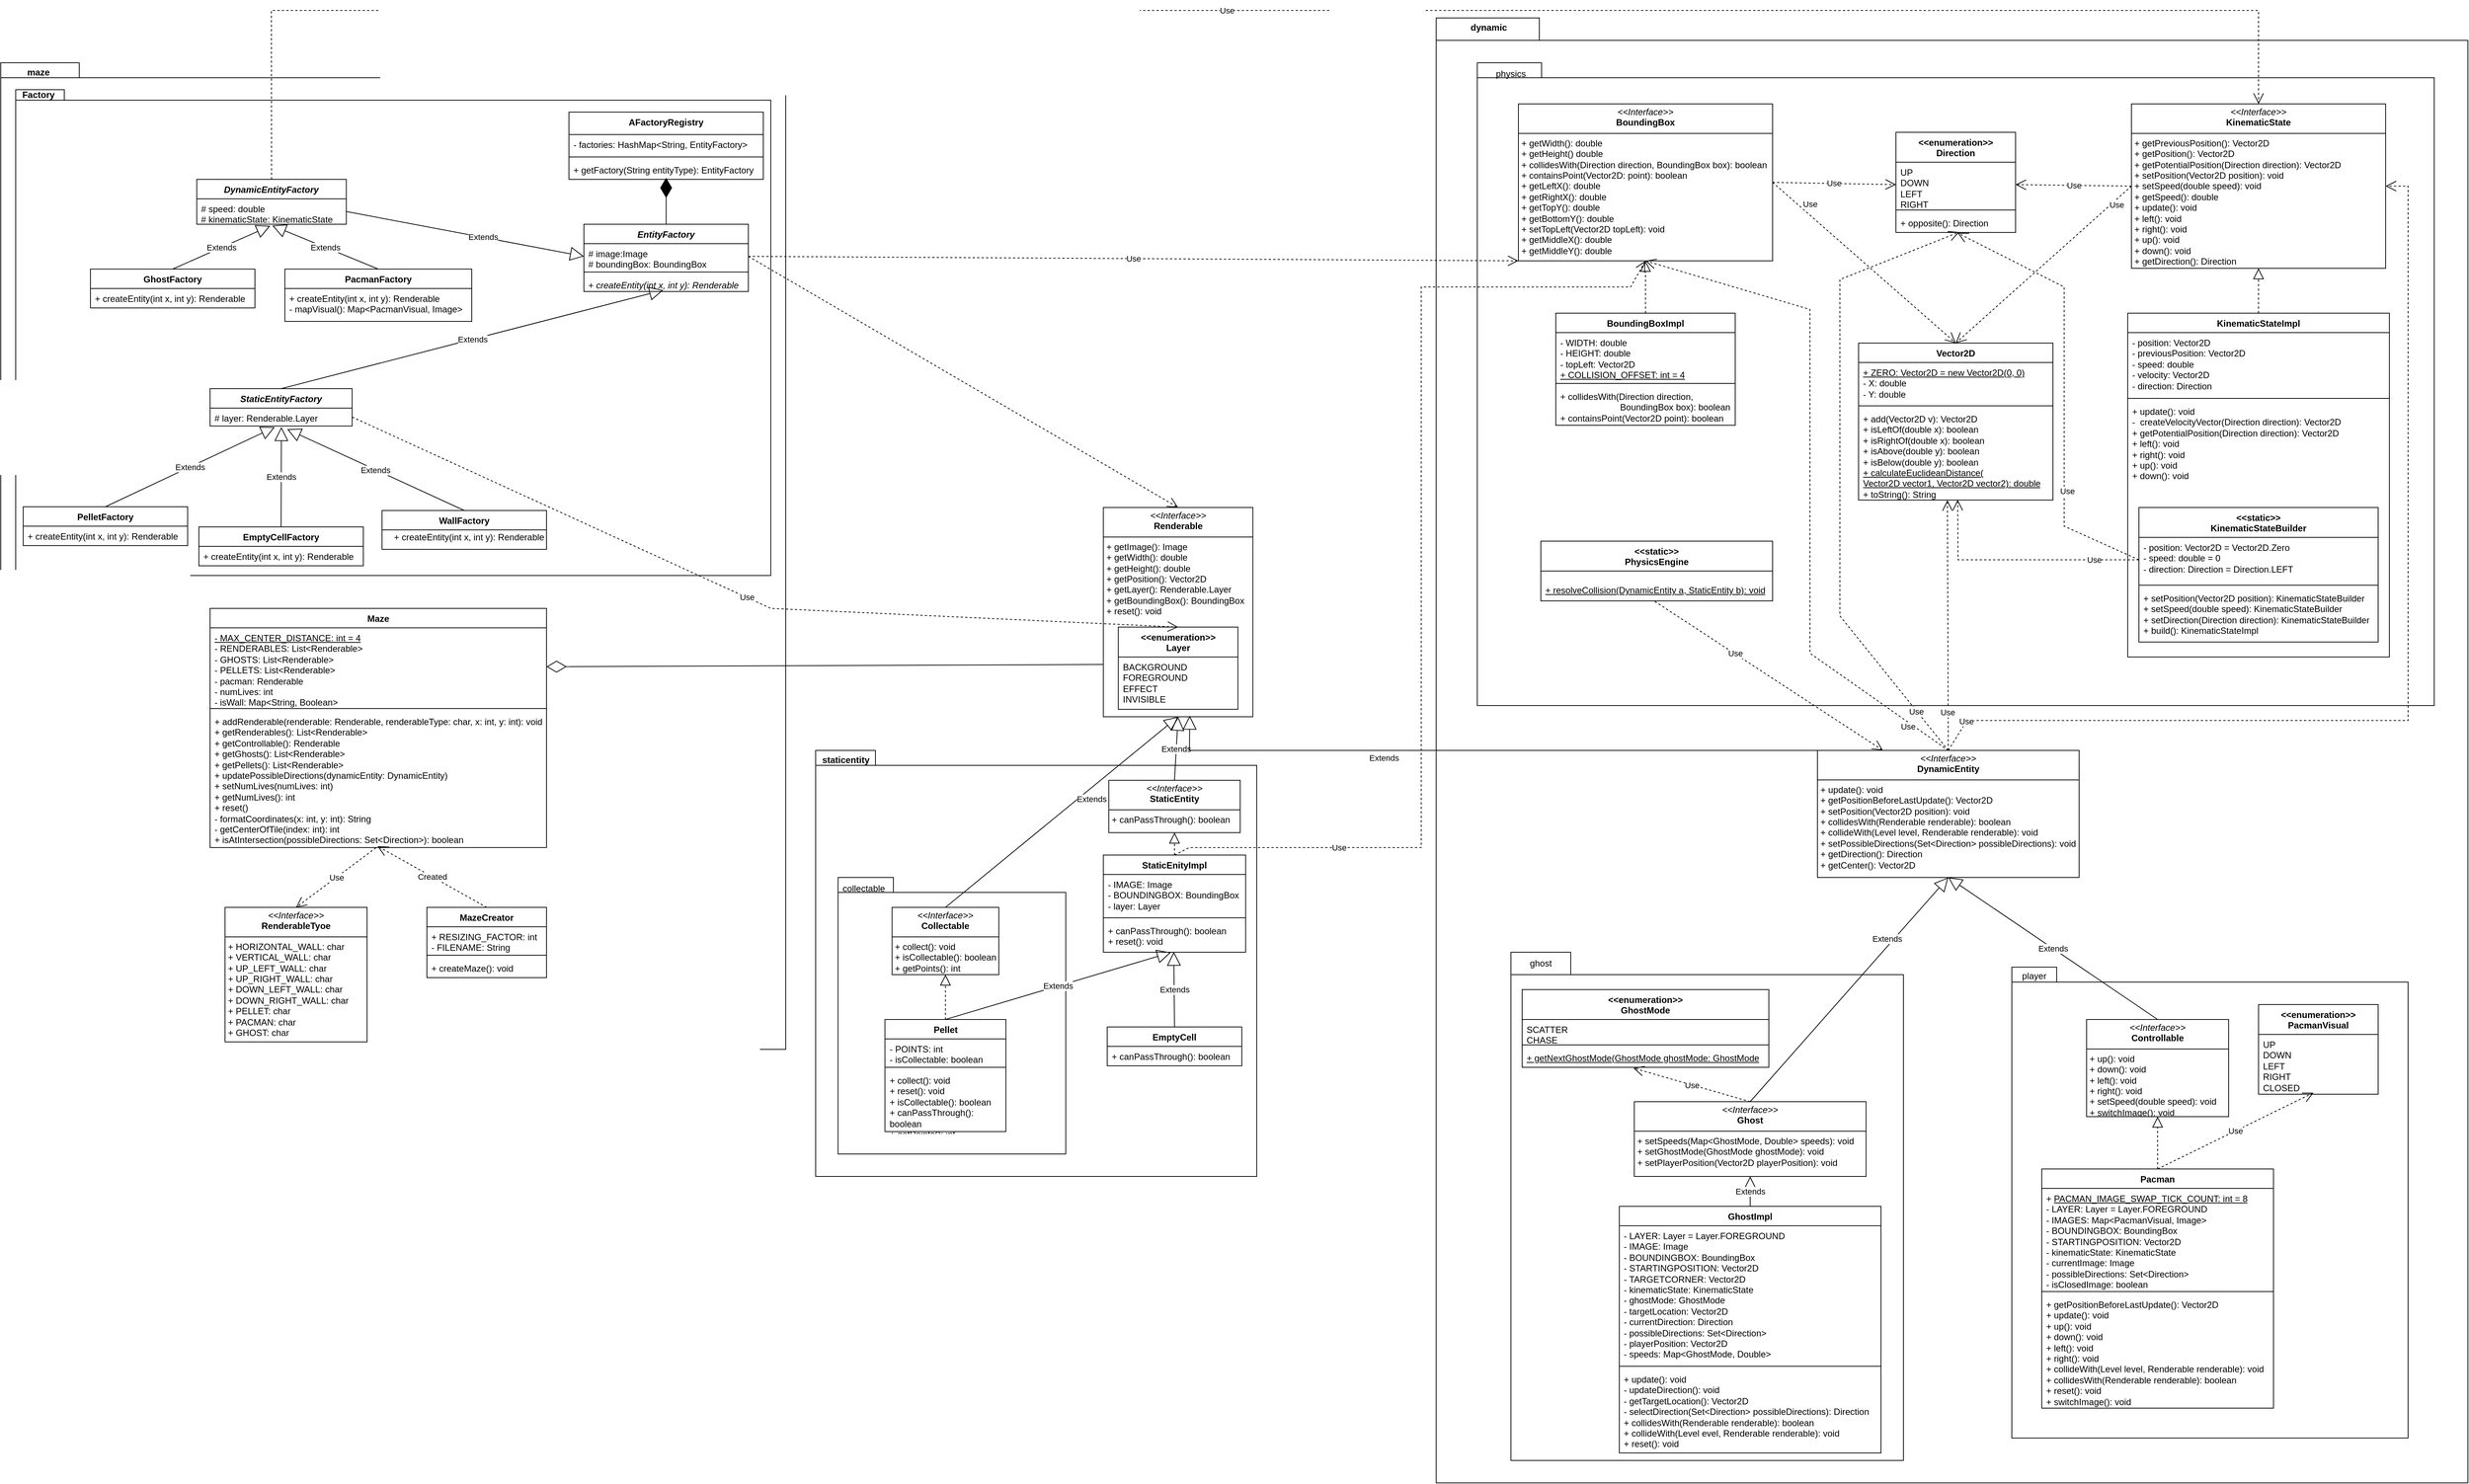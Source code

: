 <mxfile version="24.7.16">
  <diagram name="Page-1" id="m_CTQXTZepPv7_hba_2K">
    <mxGraphModel dx="4753" dy="2998" grid="1" gridSize="10" guides="1" tooltips="1" connect="1" arrows="1" fold="1" page="1" pageScale="1" pageWidth="850" pageHeight="1100" math="0" shadow="0">
      <root>
        <mxCell id="0" />
        <mxCell id="1" parent="0" />
        <mxCell id="mvxwqQvN9c_8oFIOH2sW-2" value="" style="shape=folder;fontStyle=1;spacingTop=10;tabWidth=60;tabHeight=20;tabPosition=left;html=1;whiteSpace=wrap;" vertex="1" parent="1">
          <mxGeometry x="-1070" y="70" width="1050" height="1320" as="geometry" />
        </mxCell>
        <mxCell id="mvxwqQvN9c_8oFIOH2sW-4" value="" style="shape=folder;fontStyle=1;spacingTop=10;tabWidth=40;tabHeight=14;tabPosition=left;html=1;whiteSpace=wrap;" vertex="1" parent="1">
          <mxGeometry x="-1050" y="106" width="1010" height="650" as="geometry" />
        </mxCell>
        <mxCell id="cKav830lnLoJr6N91uCu-65" value="" style="shape=folder;fontStyle=1;spacingTop=10;tabWidth=80;tabHeight=20;tabPosition=left;html=1;whiteSpace=wrap;" parent="1" vertex="1">
          <mxGeometry x="20" y="990" width="590" height="570" as="geometry" />
        </mxCell>
        <mxCell id="cKav830lnLoJr6N91uCu-63" value="" style="shape=folder;fontStyle=1;spacingTop=10;tabWidth=80;tabHeight=30;tabPosition=left;html=1;whiteSpace=wrap;" parent="1" vertex="1">
          <mxGeometry x="850" y="10" width="1380" height="1960" as="geometry" />
        </mxCell>
        <mxCell id="cKav830lnLoJr6N91uCu-58" value="" style="shape=folder;fontStyle=1;spacingTop=10;tabWidth=60;tabHeight=20;tabPosition=left;html=1;whiteSpace=wrap;" parent="1" vertex="1">
          <mxGeometry x="1620" y="1280" width="530" height="630" as="geometry" />
        </mxCell>
        <mxCell id="cKav830lnLoJr6N91uCu-43" value="" style="shape=folder;fontStyle=1;spacingTop=10;tabWidth=80;tabHeight=30;tabPosition=left;html=1;whiteSpace=wrap;" parent="1" vertex="1">
          <mxGeometry x="950" y="1260" width="525" height="680" as="geometry" />
        </mxCell>
        <mxCell id="cKav830lnLoJr6N91uCu-41" value="" style="shape=folder;fontStyle=1;spacingTop=10;tabWidth=50;tabHeight=20;tabPosition=left;html=1;whiteSpace=wrap;" parent="1" vertex="1">
          <mxGeometry x="905" y="70" width="1280" height="860" as="geometry" />
        </mxCell>
        <mxCell id="PFhRMsVk6HXeF8vmKrcg-1" value="&lt;p style=&quot;margin:0px;margin-top:4px;text-align:center;&quot;&gt;&lt;i&gt;&amp;lt;&amp;lt;Interface&amp;gt;&amp;gt;&lt;/i&gt;&lt;br&gt;&lt;b&gt;Renderable&lt;/b&gt;&lt;/p&gt;&lt;hr size=&quot;1&quot; style=&quot;border-style:solid;&quot;&gt;&lt;p style=&quot;margin:0px;margin-left:4px;&quot;&gt;+ getImage(): Image&lt;/p&gt;&lt;p style=&quot;margin:0px;margin-left:4px;&quot;&gt;&lt;span style=&quot;background-color: initial;&quot;&gt;+&lt;/span&gt;&lt;span style=&quot;background-color: initial;&quot;&gt;&amp;nbsp;&lt;/span&gt;getWidth(): double&lt;/p&gt;&lt;p style=&quot;margin:0px;margin-left:4px;&quot;&gt;&lt;span style=&quot;background-color: initial;&quot;&gt;+&lt;/span&gt;&lt;span style=&quot;background-color: initial;&quot;&gt;&amp;nbsp;&lt;/span&gt;getHeight(): double&lt;/p&gt;&lt;p style=&quot;margin:0px;margin-left:4px;&quot;&gt;&lt;span style=&quot;background-color: initial;&quot;&gt;+&lt;/span&gt;&lt;span style=&quot;background-color: initial;&quot;&gt;&amp;nbsp;&lt;/span&gt;getPosition(): Vector2D&lt;/p&gt;&lt;p style=&quot;margin:0px;margin-left:4px;&quot;&gt;&lt;span style=&quot;background-color: initial;&quot;&gt;+&lt;/span&gt;&lt;span style=&quot;background-color: initial;&quot;&gt;&amp;nbsp;&lt;/span&gt;getLayer(): Renderable.Layer&lt;/p&gt;&lt;p style=&quot;margin:0px;margin-left:4px;&quot;&gt;&lt;span style=&quot;background-color: initial;&quot;&gt;+&lt;/span&gt;&lt;span style=&quot;background-color: initial;&quot;&gt;&amp;nbsp;&lt;/span&gt;getBoundingBox():&amp;nbsp;&lt;span style=&quot;background-color: initial;&quot;&gt;BoundingBox&lt;/span&gt;&lt;/p&gt;&lt;p style=&quot;margin:0px;margin-left:4px;&quot;&gt;&lt;span style=&quot;background-color: initial;&quot;&gt;+&lt;/span&gt;&lt;span style=&quot;background-color: initial;&quot;&gt;&amp;nbsp;&lt;/span&gt;&lt;span style=&quot;background-color: initial;&quot;&gt;reset(): void&lt;/span&gt;&lt;/p&gt;" style="verticalAlign=top;align=left;overflow=fill;html=1;whiteSpace=wrap;" parent="1" vertex="1">
          <mxGeometry x="404.82" y="665" width="200" height="280" as="geometry" />
        </mxCell>
        <mxCell id="PFhRMsVk6HXeF8vmKrcg-6" value="&lt;div&gt;&amp;lt;&amp;lt;enumeration&amp;gt;&amp;gt;&lt;/div&gt;&lt;div&gt;Layer&lt;/div&gt;" style="swimlane;fontStyle=1;align=center;verticalAlign=top;childLayout=stackLayout;horizontal=1;startSize=40;horizontalStack=0;resizeParent=1;resizeParentMax=0;resizeLast=0;collapsible=1;marginBottom=0;whiteSpace=wrap;html=1;" parent="1" vertex="1">
          <mxGeometry x="424.82" y="825" width="160" height="110" as="geometry" />
        </mxCell>
        <mxCell id="PFhRMsVk6HXeF8vmKrcg-9" value="BACKGROUND&lt;div&gt;FOREGROUND&lt;/div&gt;&lt;div&gt;EFFECT&lt;/div&gt;&lt;div&gt;INVISIBLE&lt;/div&gt;" style="text;strokeColor=none;fillColor=none;align=left;verticalAlign=top;spacingLeft=4;spacingRight=4;overflow=hidden;rotatable=0;points=[[0,0.5],[1,0.5]];portConstraint=eastwest;whiteSpace=wrap;html=1;" parent="PFhRMsVk6HXeF8vmKrcg-6" vertex="1">
          <mxGeometry y="40" width="160" height="70" as="geometry" />
        </mxCell>
        <mxCell id="PFhRMsVk6HXeF8vmKrcg-16" value="Extends" style="endArrow=block;endSize=16;endFill=0;html=1;rounded=0;entryX=0.5;entryY=1;entryDx=0;entryDy=0;exitX=0.5;exitY=0;exitDx=0;exitDy=0;" parent="1" source="PFhRMsVk6HXeF8vmKrcg-11" target="PFhRMsVk6HXeF8vmKrcg-1" edge="1">
          <mxGeometry width="160" relative="1" as="geometry">
            <mxPoint x="-310" y="920" as="sourcePoint" />
            <mxPoint x="-150" y="920" as="targetPoint" />
          </mxGeometry>
        </mxCell>
        <mxCell id="_Rv-P8EvsAHLdCJcwYoj-5" value="GhostImpl" style="swimlane;fontStyle=1;align=center;verticalAlign=top;childLayout=stackLayout;horizontal=1;startSize=26;horizontalStack=0;resizeParent=1;resizeParentMax=0;resizeLast=0;collapsible=1;marginBottom=0;whiteSpace=wrap;html=1;" parent="1" vertex="1">
          <mxGeometry x="1095" y="1600" width="350" height="330" as="geometry" />
        </mxCell>
        <mxCell id="_Rv-P8EvsAHLdCJcwYoj-6" value="- LAYER: Layer = Layer.FOREGROUND&lt;div&gt;- IMAGE: Image&lt;/div&gt;&lt;div&gt;- BOUNDINGBOX: BoundingBox&lt;/div&gt;&lt;div&gt;- STARTINGPOSITION: Vector2D&lt;/div&gt;&lt;div&gt;- TARGETCORNER: Vector2D&lt;/div&gt;&lt;div&gt;- kinematicState: KinematicState&lt;/div&gt;&lt;div&gt;- ghostMode: GhostMode&lt;/div&gt;&lt;div&gt;- targetLocation: Vector2D&lt;/div&gt;&lt;div&gt;- currentDirection: Direction&lt;/div&gt;&lt;div&gt;- possibleDirections: Set&amp;lt;Direction&amp;gt;&lt;/div&gt;&lt;div&gt;- playerPosition: Vector2D&lt;/div&gt;&lt;div&gt;- speeds: Map&amp;lt;GhostMode, Double&amp;gt;&lt;/div&gt;" style="text;strokeColor=none;fillColor=none;align=left;verticalAlign=top;spacingLeft=4;spacingRight=4;overflow=hidden;rotatable=0;points=[[0,0.5],[1,0.5]];portConstraint=eastwest;whiteSpace=wrap;html=1;" parent="_Rv-P8EvsAHLdCJcwYoj-5" vertex="1">
          <mxGeometry y="26" width="350" height="184" as="geometry" />
        </mxCell>
        <mxCell id="_Rv-P8EvsAHLdCJcwYoj-7" value="" style="line;strokeWidth=1;fillColor=none;align=left;verticalAlign=middle;spacingTop=-1;spacingLeft=3;spacingRight=3;rotatable=0;labelPosition=right;points=[];portConstraint=eastwest;strokeColor=inherit;" parent="_Rv-P8EvsAHLdCJcwYoj-5" vertex="1">
          <mxGeometry y="210" width="350" height="8" as="geometry" />
        </mxCell>
        <mxCell id="_Rv-P8EvsAHLdCJcwYoj-8" value="&lt;div&gt;+ update(): void&lt;/div&gt;- updateDirection(): void&lt;div&gt;- getTargetLocation(): Vector2D&lt;br&gt;&lt;div&gt;- selectDirection(Set&amp;lt;Direction&amp;gt; possibleDirections): Direction&lt;/div&gt;&lt;/div&gt;&lt;div&gt;+ collidesWith(Renderable renderable): boolean&lt;/div&gt;&lt;div&gt;+ collideWith(Level evel, Renderable renderable): void&lt;/div&gt;&lt;div&gt;+ reset(): void&lt;/div&gt;&lt;div&gt;&amp;nbsp;&lt;/div&gt;" style="text;strokeColor=none;fillColor=none;align=left;verticalAlign=top;spacingLeft=4;spacingRight=4;overflow=hidden;rotatable=0;points=[[0,0.5],[1,0.5]];portConstraint=eastwest;whiteSpace=wrap;html=1;" parent="_Rv-P8EvsAHLdCJcwYoj-5" vertex="1">
          <mxGeometry y="218" width="350" height="112" as="geometry" />
        </mxCell>
        <mxCell id="_Rv-P8EvsAHLdCJcwYoj-9" value="&lt;p style=&quot;margin:0px;margin-top:4px;text-align:center;&quot;&gt;&lt;i&gt;&amp;lt;&amp;lt;Interface&amp;gt;&amp;gt;&lt;/i&gt;&lt;br&gt;&lt;b&gt;Ghost&lt;/b&gt;&lt;/p&gt;&lt;hr size=&quot;1&quot; style=&quot;border-style:solid;&quot;&gt;&lt;p style=&quot;margin:0px;margin-left:4px;&quot;&gt;&lt;span style=&quot;background-color: initial;&quot;&gt;+&lt;/span&gt;&lt;span style=&quot;background-color: initial;&quot;&gt;&amp;nbsp;&lt;/span&gt;setSpeeds(Map&amp;lt;GhostMode, Double&amp;gt; speeds&lt;span style=&quot;background-color: initial;&quot;&gt;): void&lt;/span&gt;&lt;/p&gt;&lt;p style=&quot;margin:0px;margin-left:4px;&quot;&gt;&lt;span style=&quot;background-color: initial;&quot;&gt;+&lt;/span&gt;&lt;span style=&quot;background-color: initial;&quot;&gt;&amp;nbsp;&lt;/span&gt;&lt;span style=&quot;background-color: initial;&quot;&gt;setGhostMode(GhostMode ghostMode): void&lt;/span&gt;&lt;/p&gt;&lt;p style=&quot;margin:0px;margin-left:4px;&quot;&gt;&lt;span style=&quot;background-color: initial;&quot;&gt;+&lt;/span&gt;&lt;span style=&quot;background-color: initial;&quot;&gt;&amp;nbsp;&lt;/span&gt;setPlayerPosition(Vector2D playerPosition): void&lt;/p&gt;" style="verticalAlign=top;align=left;overflow=fill;html=1;whiteSpace=wrap;" parent="1" vertex="1">
          <mxGeometry x="1115" y="1460" width="310" height="100" as="geometry" />
        </mxCell>
        <mxCell id="_Rv-P8EvsAHLdCJcwYoj-14" value="&lt;p style=&quot;margin:0px;margin-top:4px;text-align:center;&quot;&gt;&lt;i&gt;&amp;lt;&amp;lt;Interface&amp;gt;&amp;gt;&lt;/i&gt;&lt;br&gt;&lt;b&gt;DynamicEntity&lt;/b&gt;&lt;/p&gt;&lt;hr size=&quot;1&quot; style=&quot;border-style:solid;&quot;&gt;&lt;p style=&quot;margin:0px;margin-left:4px;&quot;&gt;&lt;span style=&quot;background-color: initial;&quot;&gt;+&lt;/span&gt;&lt;span style=&quot;background-color: initial;&quot;&gt;&amp;nbsp;&lt;/span&gt;update(): void&lt;/p&gt;&lt;p style=&quot;margin:0px;margin-left:4px;&quot;&gt;&lt;span style=&quot;background-color: initial;&quot;&gt;+&lt;/span&gt;&lt;span style=&quot;background-color: initial;&quot;&gt;&amp;nbsp;&lt;/span&gt;getPositionBeforeLastUpdate(): Vector2D&lt;/p&gt;&lt;p style=&quot;margin:0px;margin-left:4px;&quot;&gt;&lt;span style=&quot;background-color: initial;&quot;&gt;+&lt;/span&gt;&lt;span style=&quot;background-color: initial;&quot;&gt;&amp;nbsp;&lt;/span&gt;setPosition(Vector2D position): void&lt;/p&gt;&lt;p style=&quot;margin:0px;margin-left:4px;&quot;&gt;&lt;span style=&quot;background-color: initial;&quot;&gt;+&lt;/span&gt;&lt;span style=&quot;background-color: initial;&quot;&gt;&amp;nbsp;&lt;/span&gt;collidesWith(Renderable renderable): boolean&lt;/p&gt;&lt;p style=&quot;margin:0px;margin-left:4px;&quot;&gt;&lt;span style=&quot;background-color: initial;&quot;&gt;+&lt;/span&gt;&lt;span style=&quot;background-color: initial;&quot;&gt;&amp;nbsp;&lt;/span&gt;collideWith(Level level,&amp;nbsp;&lt;span style=&quot;background-color: initial;&quot;&gt;Renderable renderable&lt;/span&gt;&lt;span style=&quot;background-color: initial;&quot;&gt;): void&lt;/span&gt;&lt;/p&gt;&lt;p style=&quot;margin:0px;margin-left:4px;&quot;&gt;&lt;span style=&quot;background-color: initial;&quot;&gt;+&lt;/span&gt;&lt;span style=&quot;background-color: initial;&quot;&gt;&amp;nbsp;&lt;/span&gt;setPossibleDirections(Set&amp;lt;Direction&amp;gt; possibleDirections): void&lt;/p&gt;&lt;p style=&quot;margin:0px;margin-left:4px;&quot;&gt;&lt;span style=&quot;background-color: initial;&quot;&gt;+&lt;/span&gt;&lt;span style=&quot;background-color: initial;&quot;&gt;&amp;nbsp;&lt;/span&gt;getDirection(): Direction&lt;/p&gt;&lt;p style=&quot;margin:0px;margin-left:4px;&quot;&gt;&lt;span style=&quot;background-color: initial;&quot;&gt;+&lt;/span&gt;&lt;span style=&quot;background-color: initial;&quot;&gt;&amp;nbsp;&lt;/span&gt;getCenter(): Vector2D&lt;/p&gt;" style="verticalAlign=top;align=left;overflow=fill;html=1;whiteSpace=wrap;" parent="1" vertex="1">
          <mxGeometry x="1360" y="990" width="350" height="170" as="geometry" />
        </mxCell>
        <mxCell id="_Rv-P8EvsAHLdCJcwYoj-17" value="&lt;div&gt;&amp;lt;&amp;lt;enumeration&amp;gt;&amp;gt;&lt;/div&gt;&lt;div&gt;GhostMode&lt;/div&gt;" style="swimlane;fontStyle=1;align=center;verticalAlign=top;childLayout=stackLayout;horizontal=1;startSize=40;horizontalStack=0;resizeParent=1;resizeParentMax=0;resizeLast=0;collapsible=1;marginBottom=0;whiteSpace=wrap;html=1;" parent="1" vertex="1">
          <mxGeometry x="965" y="1310" width="330" height="104" as="geometry" />
        </mxCell>
        <mxCell id="_Rv-P8EvsAHLdCJcwYoj-18" value="SCATTER&lt;div&gt;CHASE&lt;/div&gt;" style="text;strokeColor=none;fillColor=none;align=left;verticalAlign=top;spacingLeft=4;spacingRight=4;overflow=hidden;rotatable=0;points=[[0,0.5],[1,0.5]];portConstraint=eastwest;whiteSpace=wrap;html=1;" parent="_Rv-P8EvsAHLdCJcwYoj-17" vertex="1">
          <mxGeometry y="40" width="330" height="30" as="geometry" />
        </mxCell>
        <mxCell id="_Rv-P8EvsAHLdCJcwYoj-19" value="" style="line;strokeWidth=1;fillColor=none;align=left;verticalAlign=middle;spacingTop=-1;spacingLeft=3;spacingRight=3;rotatable=0;labelPosition=right;points=[];portConstraint=eastwest;strokeColor=inherit;" parent="_Rv-P8EvsAHLdCJcwYoj-17" vertex="1">
          <mxGeometry y="70" width="330" height="8" as="geometry" />
        </mxCell>
        <mxCell id="_Rv-P8EvsAHLdCJcwYoj-20" value="&lt;u&gt;+ getNextGhostMode(GhostMode ghostMode: GhostMode&lt;/u&gt;" style="text;strokeColor=none;fillColor=none;align=left;verticalAlign=top;spacingLeft=4;spacingRight=4;overflow=hidden;rotatable=0;points=[[0,0.5],[1,0.5]];portConstraint=eastwest;whiteSpace=wrap;html=1;" parent="_Rv-P8EvsAHLdCJcwYoj-17" vertex="1">
          <mxGeometry y="78" width="330" height="26" as="geometry" />
        </mxCell>
        <mxCell id="_Rv-P8EvsAHLdCJcwYoj-23" value="Use" style="endArrow=open;endSize=12;dashed=1;html=1;rounded=0;exitX=0.5;exitY=0;exitDx=0;exitDy=0;entryX=0.451;entryY=1.042;entryDx=0;entryDy=0;entryPerimeter=0;" parent="1" source="_Rv-P8EvsAHLdCJcwYoj-9" target="_Rv-P8EvsAHLdCJcwYoj-20" edge="1">
          <mxGeometry width="160" relative="1" as="geometry">
            <mxPoint x="1205" y="1510" as="sourcePoint" />
            <mxPoint x="1365" y="1510" as="targetPoint" />
          </mxGeometry>
        </mxCell>
        <mxCell id="_Rv-P8EvsAHLdCJcwYoj-24" value="Extends" style="endArrow=block;endSize=16;endFill=0;html=1;rounded=0;exitX=0.5;exitY=0;exitDx=0;exitDy=0;entryX=0.5;entryY=1;entryDx=0;entryDy=0;" parent="1" source="_Rv-P8EvsAHLdCJcwYoj-5" target="_Rv-P8EvsAHLdCJcwYoj-9" edge="1">
          <mxGeometry width="160" relative="1" as="geometry">
            <mxPoint x="1165" y="1590" as="sourcePoint" />
            <mxPoint x="1325" y="1590" as="targetPoint" />
          </mxGeometry>
        </mxCell>
        <mxCell id="_Rv-P8EvsAHLdCJcwYoj-25" value="Extends" style="endArrow=block;endSize=16;endFill=0;html=1;rounded=0;exitX=0.5;exitY=0;exitDx=0;exitDy=0;entryX=0.5;entryY=1;entryDx=0;entryDy=0;" parent="1" source="_Rv-P8EvsAHLdCJcwYoj-9" target="_Rv-P8EvsAHLdCJcwYoj-14" edge="1">
          <mxGeometry x="0.424" y="8" width="160" relative="1" as="geometry">
            <mxPoint x="1110" y="1430" as="sourcePoint" />
            <mxPoint x="1460" y="1340" as="targetPoint" />
            <mxPoint y="1" as="offset" />
          </mxGeometry>
        </mxCell>
        <mxCell id="_Rv-P8EvsAHLdCJcwYoj-26" value="&lt;p style=&quot;margin:0px;margin-top:4px;text-align:center;&quot;&gt;&lt;i&gt;&amp;lt;&amp;lt;Interface&amp;gt;&amp;gt;&lt;/i&gt;&lt;br&gt;&lt;b&gt;BoundingBox&lt;/b&gt;&lt;/p&gt;&lt;hr size=&quot;1&quot; style=&quot;border-style:solid;&quot;&gt;&lt;p style=&quot;margin:0px;margin-left:4px;&quot;&gt;&lt;span style=&quot;background-color: initial;&quot;&gt;+&lt;/span&gt;&lt;span style=&quot;background-color: initial;&quot;&gt;&amp;nbsp;&lt;/span&gt;getWidth(): double&lt;/p&gt;&lt;p style=&quot;margin:0px;margin-left:4px;&quot;&gt;&lt;span style=&quot;background-color: initial;&quot;&gt;+&lt;/span&gt;&lt;span style=&quot;background-color: initial;&quot;&gt;&amp;nbsp;&lt;/span&gt;getHeight() double&lt;/p&gt;&lt;p style=&quot;margin:0px;margin-left:4px;&quot;&gt;&lt;span style=&quot;background-color: initial;&quot;&gt;+&lt;/span&gt;&lt;span style=&quot;background-color: initial;&quot;&gt;&amp;nbsp;&lt;/span&gt;collidesWith(Direction direction, BoundingBox box): boolean&lt;/p&gt;&lt;p style=&quot;margin:0px;margin-left:4px;&quot;&gt;&lt;span style=&quot;background-color: initial;&quot;&gt;+&lt;/span&gt;&lt;span style=&quot;background-color: initial;&quot;&gt;&amp;nbsp;&lt;/span&gt;containsPoint(Vector2D: point): boolean&lt;/p&gt;&lt;p style=&quot;margin:0px;margin-left:4px;&quot;&gt;&lt;span style=&quot;background-color: initial;&quot;&gt;+&lt;/span&gt;&lt;span style=&quot;background-color: initial;&quot;&gt;&amp;nbsp;&lt;/span&gt;getLeftX(): double&lt;/p&gt;&lt;p style=&quot;margin:0px;margin-left:4px;&quot;&gt;&lt;span style=&quot;background-color: initial;&quot;&gt;+&lt;/span&gt;&lt;span style=&quot;background-color: initial;&quot;&gt;&amp;nbsp;&lt;/span&gt;getRightX(): double&lt;/p&gt;&lt;p style=&quot;margin:0px;margin-left:4px;&quot;&gt;&lt;span style=&quot;background-color: initial;&quot;&gt;+&lt;/span&gt;&lt;span style=&quot;background-color: initial;&quot;&gt;&amp;nbsp;&lt;/span&gt;getTopY(): double&lt;/p&gt;&lt;p style=&quot;margin:0px;margin-left:4px;&quot;&gt;&lt;span style=&quot;background-color: initial;&quot;&gt;+&lt;/span&gt;&lt;span style=&quot;background-color: initial;&quot;&gt;&amp;nbsp;&lt;/span&gt;getBottomY(): double&lt;/p&gt;&lt;p style=&quot;margin:0px;margin-left:4px;&quot;&gt;&lt;span style=&quot;background-color: initial;&quot;&gt;+&lt;/span&gt;&lt;span style=&quot;background-color: initial;&quot;&gt;&amp;nbsp;&lt;/span&gt;setTopLeft(Vector2D topLeft): void&lt;/p&gt;&lt;p style=&quot;margin:0px;margin-left:4px;&quot;&gt;&lt;span style=&quot;background-color: initial;&quot;&gt;+&lt;/span&gt;&lt;span style=&quot;background-color: initial;&quot;&gt;&amp;nbsp;&lt;/span&gt;getMiddleX(): double&lt;/p&gt;&lt;p style=&quot;margin:0px;margin-left:4px;&quot;&gt;&lt;span style=&quot;background-color: initial;&quot;&gt;+&lt;/span&gt;&lt;span style=&quot;background-color: initial;&quot;&gt;&amp;nbsp;&lt;/span&gt;getMiddleY(): double&lt;/p&gt;" style="verticalAlign=top;align=left;overflow=fill;html=1;whiteSpace=wrap;" parent="1" vertex="1">
          <mxGeometry x="960" y="125" width="340" height="210" as="geometry" />
        </mxCell>
        <mxCell id="cKav830lnLoJr6N91uCu-1" value="&lt;p style=&quot;margin:0px;margin-top:4px;text-align:center;&quot;&gt;&lt;i&gt;&amp;lt;&amp;lt;Interface&amp;gt;&amp;gt;&lt;/i&gt;&lt;br&gt;&lt;b&gt;KinematicState&lt;/b&gt;&lt;/p&gt;&lt;hr size=&quot;1&quot; style=&quot;border-style:solid;&quot;&gt;&lt;p style=&quot;margin:0px;margin-left:4px;&quot;&gt;+ getPreviousPosition(): Vector2D&amp;nbsp;&lt;/p&gt;&lt;p style=&quot;margin:0px;margin-left:4px;&quot;&gt;+ getPosition(): Vector2D&amp;nbsp;&lt;/p&gt;&lt;p style=&quot;margin:0px;margin-left:4px;&quot;&gt;+ getPotentialPosition(Direction direction): Vector2D&amp;nbsp;&lt;/p&gt;&lt;p style=&quot;margin:0px;margin-left:4px;&quot;&gt;+ setPosition(Vector2D position): void&amp;nbsp;&lt;/p&gt;&lt;p style=&quot;margin:0px;margin-left:4px;&quot;&gt;+ setSpeed(double speed): void&amp;nbsp;&lt;/p&gt;&lt;p style=&quot;margin:0px;margin-left:4px;&quot;&gt;+ getSpeed(): double&amp;nbsp;&lt;/p&gt;&lt;p style=&quot;margin:0px;margin-left:4px;&quot;&gt;+ update(): void&amp;nbsp;&lt;/p&gt;&lt;p style=&quot;margin:0px;margin-left:4px;&quot;&gt;+ left(): void&amp;nbsp;&lt;/p&gt;&lt;p style=&quot;margin:0px;margin-left:4px;&quot;&gt;+ right(): void&amp;nbsp;&lt;/p&gt;&lt;p style=&quot;margin:0px;margin-left:4px;&quot;&gt;+ up(): void&amp;nbsp;&lt;/p&gt;&lt;p style=&quot;margin:0px;margin-left:4px;&quot;&gt;+ down(): void&amp;nbsp;&lt;/p&gt;&lt;p style=&quot;margin:0px;margin-left:4px;&quot;&gt;+ getDirection(): Direction&lt;br&gt;&lt;/p&gt;" style="verticalAlign=top;align=left;overflow=fill;html=1;whiteSpace=wrap;" parent="1" vertex="1">
          <mxGeometry x="1780" y="125" width="340" height="220" as="geometry" />
        </mxCell>
        <mxCell id="cKav830lnLoJr6N91uCu-3" value="&lt;div&gt;&amp;lt;&amp;lt;enumeration&amp;gt;&amp;gt;&lt;/div&gt;&lt;div&gt;Direction&lt;/div&gt;" style="swimlane;fontStyle=1;align=center;verticalAlign=top;childLayout=stackLayout;horizontal=1;startSize=40;horizontalStack=0;resizeParent=1;resizeParentMax=0;resizeLast=0;collapsible=1;marginBottom=0;whiteSpace=wrap;html=1;" parent="1" vertex="1">
          <mxGeometry x="1465" y="163" width="160" height="134" as="geometry" />
        </mxCell>
        <mxCell id="cKav830lnLoJr6N91uCu-4" value="UP&lt;div&gt;DOWN&lt;/div&gt;&lt;div&gt;LEFT&lt;/div&gt;&lt;div&gt;RIGHT&lt;/div&gt;" style="text;strokeColor=none;fillColor=none;align=left;verticalAlign=top;spacingLeft=4;spacingRight=4;overflow=hidden;rotatable=0;points=[[0,0.5],[1,0.5]];portConstraint=eastwest;whiteSpace=wrap;html=1;" parent="cKav830lnLoJr6N91uCu-3" vertex="1">
          <mxGeometry y="40" width="160" height="60" as="geometry" />
        </mxCell>
        <mxCell id="cKav830lnLoJr6N91uCu-5" value="" style="line;strokeWidth=1;fillColor=none;align=left;verticalAlign=middle;spacingTop=-1;spacingLeft=3;spacingRight=3;rotatable=0;labelPosition=right;points=[];portConstraint=eastwest;strokeColor=inherit;" parent="cKav830lnLoJr6N91uCu-3" vertex="1">
          <mxGeometry y="100" width="160" height="8" as="geometry" />
        </mxCell>
        <mxCell id="cKav830lnLoJr6N91uCu-6" value="+ opposite(): Direction" style="text;strokeColor=none;fillColor=none;align=left;verticalAlign=top;spacingLeft=4;spacingRight=4;overflow=hidden;rotatable=0;points=[[0,0.5],[1,0.5]];portConstraint=eastwest;whiteSpace=wrap;html=1;" parent="cKav830lnLoJr6N91uCu-3" vertex="1">
          <mxGeometry y="108" width="160" height="26" as="geometry" />
        </mxCell>
        <mxCell id="cKav830lnLoJr6N91uCu-7" value="Use" style="endArrow=open;endSize=12;dashed=1;html=1;rounded=0;exitX=1;exitY=0.5;exitDx=0;exitDy=0;entryX=0;entryY=0.5;entryDx=0;entryDy=0;" parent="1" source="_Rv-P8EvsAHLdCJcwYoj-26" target="cKav830lnLoJr6N91uCu-4" edge="1">
          <mxGeometry width="160" relative="1" as="geometry">
            <mxPoint x="1520" y="465" as="sourcePoint" />
            <mxPoint x="1680" y="465" as="targetPoint" />
          </mxGeometry>
        </mxCell>
        <mxCell id="cKav830lnLoJr6N91uCu-8" value="Use" style="endArrow=open;endSize=12;dashed=1;html=1;rounded=0;exitX=0;exitY=0.5;exitDx=0;exitDy=0;entryX=1;entryY=0.5;entryDx=0;entryDy=0;" parent="1" source="cKav830lnLoJr6N91uCu-1" target="cKav830lnLoJr6N91uCu-4" edge="1">
          <mxGeometry width="160" relative="1" as="geometry">
            <mxPoint x="1520" y="465" as="sourcePoint" />
            <mxPoint x="1680" y="465" as="targetPoint" />
          </mxGeometry>
        </mxCell>
        <mxCell id="cKav830lnLoJr6N91uCu-9" value="&lt;b&gt;BoundingBoxImpl&lt;/b&gt;&lt;div&gt;&lt;b&gt;&lt;br&gt;&lt;/b&gt;&lt;/div&gt;" style="swimlane;fontStyle=1;align=center;verticalAlign=top;childLayout=stackLayout;horizontal=1;startSize=26;horizontalStack=0;resizeParent=1;resizeParentMax=0;resizeLast=0;collapsible=1;marginBottom=0;whiteSpace=wrap;html=1;" parent="1" vertex="1">
          <mxGeometry x="1010" y="405" width="240" height="150" as="geometry" />
        </mxCell>
        <mxCell id="cKav830lnLoJr6N91uCu-10" value="- WIDTH: double&lt;div&gt;- HEIGHT: double&lt;/div&gt;&lt;div&gt;- topLeft: Vector2D&lt;/div&gt;&lt;div&gt;&lt;u&gt;+ COLLISION_OFFSET: int = 4&lt;/u&gt;&lt;/div&gt;" style="text;strokeColor=none;fillColor=none;align=left;verticalAlign=top;spacingLeft=4;spacingRight=4;overflow=hidden;rotatable=0;points=[[0,0.5],[1,0.5]];portConstraint=eastwest;whiteSpace=wrap;html=1;" parent="cKav830lnLoJr6N91uCu-9" vertex="1">
          <mxGeometry y="26" width="240" height="64" as="geometry" />
        </mxCell>
        <mxCell id="cKav830lnLoJr6N91uCu-11" value="" style="line;strokeWidth=1;fillColor=none;align=left;verticalAlign=middle;spacingTop=-1;spacingLeft=3;spacingRight=3;rotatable=0;labelPosition=right;points=[];portConstraint=eastwest;strokeColor=inherit;" parent="cKav830lnLoJr6N91uCu-9" vertex="1">
          <mxGeometry y="90" width="240" height="8" as="geometry" />
        </mxCell>
        <mxCell id="cKav830lnLoJr6N91uCu-12" value="+ collidesWith(Direction direction,&lt;div&gt;&lt;span style=&quot;white-space: pre;&quot;&gt;&#x9;&lt;/span&gt;&lt;span style=&quot;white-space: pre;&quot;&gt;&#x9;&lt;/span&gt;&lt;span style=&quot;white-space: pre;&quot;&gt;&#x9;&lt;/span&gt;BoundingBox box): boolean&lt;/div&gt;&lt;div&gt;+ containsPoint(Vector2D point): boolean&lt;/div&gt;" style="text;strokeColor=none;fillColor=none;align=left;verticalAlign=top;spacingLeft=4;spacingRight=4;overflow=hidden;rotatable=0;points=[[0,0.5],[1,0.5]];portConstraint=eastwest;whiteSpace=wrap;html=1;" parent="cKav830lnLoJr6N91uCu-9" vertex="1">
          <mxGeometry y="98" width="240" height="52" as="geometry" />
        </mxCell>
        <mxCell id="cKav830lnLoJr6N91uCu-13" value="" style="endArrow=block;dashed=1;endFill=0;endSize=12;html=1;rounded=0;exitX=0.5;exitY=0;exitDx=0;exitDy=0;entryX=0.5;entryY=1;entryDx=0;entryDy=0;" parent="1" source="cKav830lnLoJr6N91uCu-9" target="_Rv-P8EvsAHLdCJcwYoj-26" edge="1">
          <mxGeometry width="160" relative="1" as="geometry">
            <mxPoint x="1520" y="355" as="sourcePoint" />
            <mxPoint x="1680" y="355" as="targetPoint" />
          </mxGeometry>
        </mxCell>
        <mxCell id="cKav830lnLoJr6N91uCu-14" value="Vector2D" style="swimlane;fontStyle=1;align=center;verticalAlign=top;childLayout=stackLayout;horizontal=1;startSize=26;horizontalStack=0;resizeParent=1;resizeParentMax=0;resizeLast=0;collapsible=1;marginBottom=0;whiteSpace=wrap;html=1;" parent="1" vertex="1">
          <mxGeometry x="1415" y="445" width="260" height="210" as="geometry" />
        </mxCell>
        <mxCell id="cKav830lnLoJr6N91uCu-15" value="&lt;u&gt;+ ZERO: Vector2D =&amp;nbsp;new Vector2D(0, 0)&lt;/u&gt;&lt;div&gt;- X: double&lt;/div&gt;&lt;div&gt;- Y: double&lt;/div&gt;" style="text;strokeColor=none;fillColor=none;align=left;verticalAlign=top;spacingLeft=4;spacingRight=4;overflow=hidden;rotatable=0;points=[[0,0.5],[1,0.5]];portConstraint=eastwest;whiteSpace=wrap;html=1;" parent="cKav830lnLoJr6N91uCu-14" vertex="1">
          <mxGeometry y="26" width="260" height="54" as="geometry" />
        </mxCell>
        <mxCell id="cKav830lnLoJr6N91uCu-16" value="" style="line;strokeWidth=1;fillColor=none;align=left;verticalAlign=middle;spacingTop=-1;spacingLeft=3;spacingRight=3;rotatable=0;labelPosition=right;points=[];portConstraint=eastwest;strokeColor=inherit;" parent="cKav830lnLoJr6N91uCu-14" vertex="1">
          <mxGeometry y="80" width="260" height="8" as="geometry" />
        </mxCell>
        <mxCell id="cKav830lnLoJr6N91uCu-17" value="+ add(Vector2D v): Vector2D&lt;div&gt;+ isLeftOf(double x): boolean&lt;/div&gt;&lt;div&gt;+ isRightOf(double x): boolean&lt;/div&gt;&lt;div&gt;+ isAbove(double y): boolean&lt;/div&gt;&lt;div&gt;&lt;span style=&quot;background-color: initial;&quot;&gt;+ isBelow(double y): boolean&amp;nbsp;&lt;/span&gt;&lt;/div&gt;&lt;div&gt;&lt;span style=&quot;background-color: initial;&quot;&gt;&lt;u&gt;+ calculateEuclideanDistance(&lt;/u&gt;&lt;/span&gt;&lt;/div&gt;&lt;div&gt;&lt;span style=&quot;background-color: initial;&quot;&gt;&lt;u&gt;Vector2D vector1, Vector2D vector2): double&lt;/u&gt;&lt;/span&gt;&lt;/div&gt;&lt;div&gt;&lt;span style=&quot;background-color: initial;&quot;&gt;+ toString(): String&lt;/span&gt;&lt;/div&gt;" style="text;strokeColor=none;fillColor=none;align=left;verticalAlign=top;spacingLeft=4;spacingRight=4;overflow=hidden;rotatable=0;points=[[0,0.5],[1,0.5]];portConstraint=eastwest;whiteSpace=wrap;html=1;" parent="cKav830lnLoJr6N91uCu-14" vertex="1">
          <mxGeometry y="88" width="260" height="122" as="geometry" />
        </mxCell>
        <mxCell id="cKav830lnLoJr6N91uCu-18" value="Use" style="endArrow=open;endSize=12;dashed=1;html=1;rounded=0;exitX=1;exitY=0.5;exitDx=0;exitDy=0;entryX=0.5;entryY=0;entryDx=0;entryDy=0;" parent="1" source="_Rv-P8EvsAHLdCJcwYoj-26" target="cKav830lnLoJr6N91uCu-14" edge="1">
          <mxGeometry x="-0.648" y="10" width="160" relative="1" as="geometry">
            <mxPoint x="1520" y="355" as="sourcePoint" />
            <mxPoint x="1680" y="355" as="targetPoint" />
            <mxPoint y="-1" as="offset" />
          </mxGeometry>
        </mxCell>
        <mxCell id="cKav830lnLoJr6N91uCu-19" value="Use" style="endArrow=open;endSize=12;dashed=1;html=1;rounded=0;exitX=0;exitY=0.5;exitDx=0;exitDy=0;entryX=0.5;entryY=0;entryDx=0;entryDy=0;" parent="1" source="cKav830lnLoJr6N91uCu-1" target="cKav830lnLoJr6N91uCu-14" edge="1">
          <mxGeometry x="-0.8" y="5" width="160" relative="1" as="geometry">
            <mxPoint x="1520" y="355" as="sourcePoint" />
            <mxPoint x="1680" y="355" as="targetPoint" />
            <mxPoint as="offset" />
          </mxGeometry>
        </mxCell>
        <mxCell id="cKav830lnLoJr6N91uCu-20" value="&lt;b&gt;KinematicStateImpl&lt;/b&gt;" style="swimlane;fontStyle=1;align=center;verticalAlign=top;childLayout=stackLayout;horizontal=1;startSize=26;horizontalStack=0;resizeParent=1;resizeParentMax=0;resizeLast=0;collapsible=1;marginBottom=0;whiteSpace=wrap;html=1;" parent="1" vertex="1">
          <mxGeometry x="1775" y="405" width="350" height="460" as="geometry" />
        </mxCell>
        <mxCell id="cKav830lnLoJr6N91uCu-21" value="&lt;span class=&quot;hljs-bullet&quot;&gt;-&lt;/span&gt; position: Vector2D&lt;br&gt;&lt;span class=&quot;hljs-bullet&quot;&gt;-&lt;/span&gt; previousPosition: Vector2D&lt;div&gt;&lt;span class=&quot;hljs-bullet&quot;&gt;-&lt;/span&gt; speed: double&lt;br&gt;&lt;span class=&quot;hljs-bullet&quot;&gt;-&lt;/span&gt; velocity: Vector2D&lt;br&gt;&lt;span class=&quot;hljs-section&quot;&gt;- direction: Direction&lt;/span&gt;&lt;/div&gt;" style="text;strokeColor=none;fillColor=none;align=left;verticalAlign=top;spacingLeft=4;spacingRight=4;overflow=hidden;rotatable=0;points=[[0,0.5],[1,0.5]];portConstraint=eastwest;whiteSpace=wrap;html=1;" parent="cKav830lnLoJr6N91uCu-20" vertex="1">
          <mxGeometry y="26" width="350" height="84" as="geometry" />
        </mxCell>
        <mxCell id="cKav830lnLoJr6N91uCu-22" value="" style="line;strokeWidth=1;fillColor=none;align=left;verticalAlign=middle;spacingTop=-1;spacingLeft=3;spacingRight=3;rotatable=0;labelPosition=right;points=[];portConstraint=eastwest;strokeColor=inherit;" parent="cKav830lnLoJr6N91uCu-20" vertex="1">
          <mxGeometry y="110" width="350" height="8" as="geometry" />
        </mxCell>
        <mxCell id="cKav830lnLoJr6N91uCu-23" value="&lt;span class=&quot;hljs-bullet&quot;&gt;+&lt;/span&gt; update(): void&lt;br&gt;&lt;span class=&quot;hljs-bullet&quot;&gt;-&lt;/span&gt;&amp;nbsp; createVelocityVector(Direction direction): Vector2D&lt;br&gt;&lt;span class=&quot;hljs-bullet&quot;&gt;+&lt;/span&gt; getPotentialPosition(Direction direction): Vector2D&lt;br&gt;&lt;span class=&quot;hljs-bullet&quot;&gt;+&lt;/span&gt; left(): void&lt;br&gt;&lt;span class=&quot;hljs-bullet&quot;&gt;+&lt;/span&gt; right(): void&lt;br&gt;&lt;span class=&quot;hljs-bullet&quot;&gt;+&lt;/span&gt; up(): void&lt;br&gt;&lt;span class=&quot;hljs-bullet&quot;&gt;+&lt;/span&gt; down(): void" style="text;strokeColor=none;fillColor=none;align=left;verticalAlign=top;spacingLeft=4;spacingRight=4;overflow=hidden;rotatable=0;points=[[0,0.5],[1,0.5]];portConstraint=eastwest;whiteSpace=wrap;html=1;" parent="cKav830lnLoJr6N91uCu-20" vertex="1">
          <mxGeometry y="118" width="350" height="342" as="geometry" />
        </mxCell>
        <mxCell id="cKav830lnLoJr6N91uCu-28" value="&amp;lt;&amp;lt;static&amp;gt;&amp;gt;&lt;div&gt;KinematicStateBuilder&lt;br&gt;&lt;/div&gt;" style="swimlane;fontStyle=1;align=center;verticalAlign=top;childLayout=stackLayout;horizontal=1;startSize=40;horizontalStack=0;resizeParent=1;resizeParentMax=0;resizeLast=0;collapsible=1;marginBottom=0;whiteSpace=wrap;html=1;" parent="1" vertex="1">
          <mxGeometry x="1790" y="665" width="320" height="180" as="geometry" />
        </mxCell>
        <mxCell id="cKav830lnLoJr6N91uCu-29" value="&lt;span class=&quot;hljs-bullet&quot;&gt;-&lt;/span&gt; position: Vector2D = Vector2D.Zero&lt;br&gt;&lt;span class=&quot;hljs-bullet&quot;&gt;-&lt;/span&gt; speed: double = 0&lt;br&gt;&lt;span class=&quot;hljs-section&quot;&gt;- direction: Direction = Direction.LEFT&lt;/span&gt;" style="text;strokeColor=none;fillColor=none;align=left;verticalAlign=top;spacingLeft=4;spacingRight=4;overflow=hidden;rotatable=0;points=[[0,0.5],[1,0.5]];portConstraint=eastwest;whiteSpace=wrap;html=1;" parent="cKav830lnLoJr6N91uCu-28" vertex="1">
          <mxGeometry y="40" width="320" height="60" as="geometry" />
        </mxCell>
        <mxCell id="cKav830lnLoJr6N91uCu-30" value="" style="line;strokeWidth=1;fillColor=none;align=left;verticalAlign=middle;spacingTop=-1;spacingLeft=3;spacingRight=3;rotatable=0;labelPosition=right;points=[];portConstraint=eastwest;strokeColor=inherit;" parent="cKav830lnLoJr6N91uCu-28" vertex="1">
          <mxGeometry y="100" width="320" height="8" as="geometry" />
        </mxCell>
        <mxCell id="cKav830lnLoJr6N91uCu-31" value="&lt;span class=&quot;hljs-bullet&quot;&gt;+&lt;/span&gt; setPosition(Vector2D position): KinematicStateBuilder&lt;br/&gt;&lt;span class=&quot;hljs-bullet&quot;&gt;+&lt;/span&gt; setSpeed(double speed): KinematicStateBuilder&lt;br/&gt;&lt;span class=&quot;hljs-bullet&quot;&gt;+&lt;/span&gt; setDirection(Direction direction): KinematicStateBuilder&lt;br/&gt;&lt;span class=&quot;hljs-bullet&quot;&gt;+&lt;/span&gt; build(): KinematicStateImpl" style="text;strokeColor=none;fillColor=none;align=left;verticalAlign=top;spacingLeft=4;spacingRight=4;overflow=hidden;rotatable=0;points=[[0,0.5],[1,0.5]];portConstraint=eastwest;whiteSpace=wrap;html=1;" parent="cKav830lnLoJr6N91uCu-28" vertex="1">
          <mxGeometry y="108" width="320" height="72" as="geometry" />
        </mxCell>
        <mxCell id="cKav830lnLoJr6N91uCu-32" value="" style="endArrow=block;dashed=1;endFill=0;endSize=12;html=1;rounded=0;exitX=0.5;exitY=0;exitDx=0;exitDy=0;entryX=0.5;entryY=1;entryDx=0;entryDy=0;" parent="1" source="cKav830lnLoJr6N91uCu-20" target="cKav830lnLoJr6N91uCu-1" edge="1">
          <mxGeometry width="160" relative="1" as="geometry">
            <mxPoint x="1760" y="715" as="sourcePoint" />
            <mxPoint x="1920" y="715" as="targetPoint" />
          </mxGeometry>
        </mxCell>
        <mxCell id="cKav830lnLoJr6N91uCu-34" value="Use" style="endArrow=open;endSize=12;dashed=1;html=1;rounded=0;exitX=0;exitY=0.5;exitDx=0;exitDy=0;entryX=0.51;entryY=0.998;entryDx=0;entryDy=0;entryPerimeter=0;" parent="1" source="cKav830lnLoJr6N91uCu-29" target="cKav830lnLoJr6N91uCu-17" edge="1">
          <mxGeometry x="-0.628" width="160" relative="1" as="geometry">
            <mxPoint x="1760" y="505" as="sourcePoint" />
            <mxPoint x="1920" y="505" as="targetPoint" />
            <Array as="points">
              <mxPoint x="1548" y="735" />
            </Array>
            <mxPoint as="offset" />
          </mxGeometry>
        </mxCell>
        <mxCell id="cKav830lnLoJr6N91uCu-35" value="&lt;div&gt;&amp;lt;&amp;lt;static&amp;gt;&amp;gt;&lt;/div&gt;PhysicsEngine" style="swimlane;fontStyle=1;align=center;verticalAlign=top;childLayout=stackLayout;horizontal=1;startSize=40;horizontalStack=0;resizeParent=1;resizeParentMax=0;resizeLast=0;collapsible=1;marginBottom=0;whiteSpace=wrap;html=1;" parent="1" vertex="1">
          <mxGeometry x="990" y="710" width="310" height="80" as="geometry" />
        </mxCell>
        <mxCell id="cKav830lnLoJr6N91uCu-38" value="&lt;pre class=&quot;!overflow-visible&quot;&gt;&lt;div class=&quot;dark bg-gray-950 contain-inline-size rounded-md border-[0.5px] border-token-border-medium relative&quot;&gt;&lt;div dir=&quot;ltr&quot; class=&quot;overflow-y-auto p-4&quot;&gt;&lt;font face=&quot;Helvetica&quot;&gt;&lt;u&gt;&lt;span style=&quot;&quot; class=&quot;hljs-bullet&quot;&gt;+&lt;/span&gt; resolveCollision(DynamicEntity a, &lt;/u&gt;&lt;/font&gt;&lt;u style=&quot;background-color: initial; font-family: Helvetica; white-space: normal;&quot;&gt;StaticEntity b): void&lt;/u&gt;&lt;/div&gt;&lt;/div&gt;&lt;/pre&gt;&lt;h3&gt;&lt;/h3&gt;" style="text;strokeColor=none;fillColor=none;align=left;verticalAlign=top;spacingLeft=4;spacingRight=4;overflow=hidden;rotatable=0;points=[[0,0.5],[1,0.5]];portConstraint=eastwest;whiteSpace=wrap;html=1;" parent="cKav830lnLoJr6N91uCu-35" vertex="1">
          <mxGeometry y="40" width="310" height="40" as="geometry" />
        </mxCell>
        <mxCell id="cKav830lnLoJr6N91uCu-40" value="Use" style="endArrow=open;endSize=12;dashed=1;html=1;rounded=0;entryX=0.515;entryY=1.026;entryDx=0;entryDy=0;exitX=0;exitY=0.5;exitDx=0;exitDy=0;entryPerimeter=0;" parent="1" source="cKav830lnLoJr6N91uCu-29" target="cKav830lnLoJr6N91uCu-6" edge="1">
          <mxGeometry x="-0.467" y="-4" width="160" relative="1" as="geometry">
            <mxPoint x="1570" y="585" as="sourcePoint" />
            <mxPoint x="1730" y="585" as="targetPoint" />
            <Array as="points">
              <mxPoint x="1690" y="690" />
              <mxPoint x="1690" y="370" />
            </Array>
            <mxPoint as="offset" />
          </mxGeometry>
        </mxCell>
        <mxCell id="cKav830lnLoJr6N91uCu-42" value="physics" style="text;html=1;align=center;verticalAlign=middle;whiteSpace=wrap;rounded=0;" parent="1" vertex="1">
          <mxGeometry x="920" y="70" width="60" height="30" as="geometry" />
        </mxCell>
        <mxCell id="cKav830lnLoJr6N91uCu-44" value="ghost" style="text;html=1;align=center;verticalAlign=middle;whiteSpace=wrap;rounded=0;" parent="1" vertex="1">
          <mxGeometry x="960" y="1260" width="60" height="30" as="geometry" />
        </mxCell>
        <mxCell id="cKav830lnLoJr6N91uCu-45" value="&lt;p style=&quot;margin:0px;margin-top:4px;text-align:center;&quot;&gt;&lt;i&gt;&amp;lt;&amp;lt;Interface&amp;gt;&amp;gt;&lt;/i&gt;&lt;br&gt;&lt;b&gt;Controllable&lt;/b&gt;&lt;/p&gt;&lt;hr size=&quot;1&quot; style=&quot;border-style:solid;&quot;&gt;&lt;p style=&quot;margin:0px;margin-left:4px;&quot;&gt;&lt;span class=&quot;hljs-bullet&quot;&gt;+&lt;/span&gt; up(): void&amp;nbsp;&lt;/p&gt;&lt;p style=&quot;margin:0px;margin-left:4px;&quot;&gt;&lt;span class=&quot;hljs-bullet&quot;&gt;+&lt;/span&gt; down(): void&amp;nbsp;&lt;/p&gt;&lt;p style=&quot;margin:0px;margin-left:4px;&quot;&gt;&lt;span class=&quot;hljs-bullet&quot;&gt;+&lt;/span&gt; left(): void&amp;nbsp;&lt;/p&gt;&lt;p style=&quot;margin:0px;margin-left:4px;&quot;&gt;&lt;span class=&quot;hljs-bullet&quot;&gt;+&lt;/span&gt; right(): void&amp;nbsp;&lt;/p&gt;&lt;p style=&quot;margin:0px;margin-left:4px;&quot;&gt;&lt;span class=&quot;hljs-bullet&quot;&gt;+&lt;/span&gt; setSpeed(double speed): void&amp;nbsp;&lt;/p&gt;&lt;p style=&quot;margin:0px;margin-left:4px;&quot;&gt;&lt;span class=&quot;hljs-bullet&quot;&gt;+&lt;/span&gt; switchImage(): void&lt;br&gt;&lt;/p&gt;" style="verticalAlign=top;align=left;overflow=fill;html=1;whiteSpace=wrap;" parent="1" vertex="1">
          <mxGeometry x="1720" y="1350" width="190" height="130" as="geometry" />
        </mxCell>
        <mxCell id="cKav830lnLoJr6N91uCu-46" value="&lt;div&gt;&amp;lt;&amp;lt;enumeration&amp;gt;&amp;gt;&lt;/div&gt;&lt;div&gt;PacmanVisual&lt;/div&gt;" style="swimlane;fontStyle=1;align=center;verticalAlign=top;childLayout=stackLayout;horizontal=1;startSize=40;horizontalStack=0;resizeParent=1;resizeParentMax=0;resizeLast=0;collapsible=1;marginBottom=0;whiteSpace=wrap;html=1;" parent="1" vertex="1">
          <mxGeometry x="1950" y="1330" width="160" height="120" as="geometry" />
        </mxCell>
        <mxCell id="cKav830lnLoJr6N91uCu-47" value="UP&lt;div&gt;DOWN&lt;/div&gt;&lt;div&gt;LEFT&lt;/div&gt;&lt;div&gt;RIGHT&lt;/div&gt;&lt;div&gt;CLOSED&lt;/div&gt;" style="text;strokeColor=none;fillColor=none;align=left;verticalAlign=top;spacingLeft=4;spacingRight=4;overflow=hidden;rotatable=0;points=[[0,0.5],[1,0.5]];portConstraint=eastwest;whiteSpace=wrap;html=1;" parent="cKav830lnLoJr6N91uCu-46" vertex="1">
          <mxGeometry y="40" width="160" height="80" as="geometry" />
        </mxCell>
        <mxCell id="cKav830lnLoJr6N91uCu-50" value="Extends" style="endArrow=block;endSize=16;endFill=0;html=1;rounded=0;exitX=0.5;exitY=0;exitDx=0;exitDy=0;entryX=0.5;entryY=1;entryDx=0;entryDy=0;" parent="1" source="cKav830lnLoJr6N91uCu-45" target="_Rv-P8EvsAHLdCJcwYoj-14" edge="1">
          <mxGeometry width="160" relative="1" as="geometry">
            <mxPoint x="1570" y="1410" as="sourcePoint" />
            <mxPoint x="1730" y="1410" as="targetPoint" />
          </mxGeometry>
        </mxCell>
        <mxCell id="cKav830lnLoJr6N91uCu-51" value="Pacman" style="swimlane;fontStyle=1;align=center;verticalAlign=top;childLayout=stackLayout;horizontal=1;startSize=26;horizontalStack=0;resizeParent=1;resizeParentMax=0;resizeLast=0;collapsible=1;marginBottom=0;whiteSpace=wrap;html=1;" parent="1" vertex="1">
          <mxGeometry x="1660" y="1550" width="310" height="320" as="geometry" />
        </mxCell>
        <mxCell id="cKav830lnLoJr6N91uCu-52" value="+&amp;nbsp;&lt;u&gt;PACMAN&lt;span class=&quot;hljs-emphasis&quot;&gt;_IMAGE_&lt;/span&gt;SWAP&lt;span class=&quot;hljs-emphasis&quot;&gt;_TICK_&lt;/span&gt;COUNT: int = 8&lt;br&gt;&lt;/u&gt;&lt;span class=&quot;hljs-bullet&quot;&gt;-&lt;/span&gt;&amp;nbsp;LAYER: Layer =&amp;nbsp;Layer.FOREGROUND&lt;br&gt;&lt;span class=&quot;hljs-bullet&quot;&gt;-&lt;/span&gt; IMAGES: Map&lt;span class=&quot;xml&quot;&gt;&amp;lt;PacmanVisual, Image&amp;gt;&lt;/span&gt;&lt;br&gt;&lt;span class=&quot;hljs-bullet&quot;&gt;-&lt;/span&gt; BOUNDINGBOX: BoundingBox&lt;br&gt;&lt;span class=&quot;hljs-bullet&quot;&gt;-&lt;/span&gt; STARTINGPOSITION: Vector2D&lt;br&gt;&lt;span class=&quot;hljs-bullet&quot;&gt;-&lt;/span&gt; kinematicState: KinematicState&lt;br&gt;&lt;span class=&quot;hljs-bullet&quot;&gt;-&lt;/span&gt; currentImage: Image&lt;br&gt;&lt;span class=&quot;hljs-bullet&quot;&gt;-&lt;/span&gt; possibleDirections: Set&lt;span class=&quot;xml&quot;&gt;&amp;lt;&lt;span class=&quot;hljs-name&quot;&gt;Direction&lt;/span&gt;&amp;gt;&lt;/span&gt;&lt;br&gt;&lt;span class=&quot;hljs-section&quot;&gt;- isClosedImage: boolean&lt;/span&gt;" style="text;strokeColor=none;fillColor=none;align=left;verticalAlign=top;spacingLeft=4;spacingRight=4;overflow=hidden;rotatable=0;points=[[0,0.5],[1,0.5]];portConstraint=eastwest;whiteSpace=wrap;html=1;" parent="cKav830lnLoJr6N91uCu-51" vertex="1">
          <mxGeometry y="26" width="310" height="134" as="geometry" />
        </mxCell>
        <mxCell id="cKav830lnLoJr6N91uCu-53" value="" style="line;strokeWidth=1;fillColor=none;align=left;verticalAlign=middle;spacingTop=-1;spacingLeft=3;spacingRight=3;rotatable=0;labelPosition=right;points=[];portConstraint=eastwest;strokeColor=inherit;" parent="cKav830lnLoJr6N91uCu-51" vertex="1">
          <mxGeometry y="160" width="310" height="8" as="geometry" />
        </mxCell>
        <mxCell id="cKav830lnLoJr6N91uCu-54" value="&lt;span class=&quot;hljs-bullet&quot;&gt;+&lt;/span&gt; getPositionBeforeLastUpdate(): Vector2D&lt;br&gt;&lt;span class=&quot;hljs-bullet&quot;&gt;+&lt;/span&gt; update(): void&lt;div&gt;&lt;span class=&quot;hljs-bullet&quot;&gt;+&lt;/span&gt; up(): void&lt;br&gt;&lt;span class=&quot;hljs-bullet&quot;&gt;+&lt;/span&gt; down(): void&lt;br&gt;&lt;span class=&quot;hljs-bullet&quot;&gt;+&lt;/span&gt; left(): void&lt;br&gt;&lt;span class=&quot;hljs-bullet&quot;&gt;+&lt;/span&gt; right(): void&lt;br&gt;&lt;/div&gt;&lt;div&gt;&lt;span class=&quot;hljs-bullet&quot;&gt;+&lt;/span&gt; collideWith(Level level, Renderable renderable): void&lt;br&gt;&lt;span class=&quot;hljs-bullet&quot;&gt;+&lt;/span&gt; collidesWith(Renderable renderable): boolean&lt;br&gt;&lt;span class=&quot;hljs-bullet&quot;&gt;+&lt;/span&gt; reset(): void&lt;br&gt;&lt;/div&gt;&lt;div&gt;&lt;span class=&quot;hljs-bullet&quot;&gt;+&lt;/span&gt; switchImage(): void&lt;br&gt;&lt;/div&gt;" style="text;strokeColor=none;fillColor=none;align=left;verticalAlign=top;spacingLeft=4;spacingRight=4;overflow=hidden;rotatable=0;points=[[0,0.5],[1,0.5]];portConstraint=eastwest;whiteSpace=wrap;html=1;" parent="cKav830lnLoJr6N91uCu-51" vertex="1">
          <mxGeometry y="168" width="310" height="152" as="geometry" />
        </mxCell>
        <mxCell id="cKav830lnLoJr6N91uCu-56" value="" style="endArrow=block;dashed=1;endFill=0;endSize=12;html=1;rounded=0;exitX=0.5;exitY=0;exitDx=0;exitDy=0;entryX=0.5;entryY=1;entryDx=0;entryDy=0;" parent="1" source="cKav830lnLoJr6N91uCu-51" target="cKav830lnLoJr6N91uCu-45" edge="1">
          <mxGeometry width="160" relative="1" as="geometry">
            <mxPoint x="1800" y="1580" as="sourcePoint" />
            <mxPoint x="1960" y="1580" as="targetPoint" />
          </mxGeometry>
        </mxCell>
        <mxCell id="cKav830lnLoJr6N91uCu-57" value="Use" style="endArrow=open;endSize=12;dashed=1;html=1;rounded=0;exitX=0.5;exitY=0;exitDx=0;exitDy=0;entryX=0.46;entryY=0.975;entryDx=0;entryDy=0;entryPerimeter=0;" parent="1" source="cKav830lnLoJr6N91uCu-51" target="cKav830lnLoJr6N91uCu-47" edge="1">
          <mxGeometry width="160" relative="1" as="geometry">
            <mxPoint x="1680" y="1430" as="sourcePoint" />
            <mxPoint x="1840" y="1430" as="targetPoint" />
          </mxGeometry>
        </mxCell>
        <mxCell id="cKav830lnLoJr6N91uCu-59" value="player" style="text;html=1;align=center;verticalAlign=middle;whiteSpace=wrap;rounded=0;" parent="1" vertex="1">
          <mxGeometry x="1620" y="1277" width="60" height="30" as="geometry" />
        </mxCell>
        <mxCell id="cKav830lnLoJr6N91uCu-60" value="Use" style="endArrow=open;endSize=12;dashed=1;html=1;rounded=0;exitX=0.5;exitY=0;exitDx=0;exitDy=0;entryX=0.457;entryY=1.002;entryDx=0;entryDy=0;entryPerimeter=0;" parent="1" source="_Rv-P8EvsAHLdCJcwYoj-14" target="cKav830lnLoJr6N91uCu-17" edge="1">
          <mxGeometry x="-0.701" y="1" width="160" relative="1" as="geometry">
            <mxPoint x="1600" y="640" as="sourcePoint" />
            <mxPoint x="1760" y="640" as="targetPoint" />
            <mxPoint y="-1" as="offset" />
          </mxGeometry>
        </mxCell>
        <mxCell id="cKav830lnLoJr6N91uCu-61" value="Use" style="endArrow=open;endSize=12;dashed=1;html=1;rounded=0;exitX=0.492;exitY=1.017;exitDx=0;exitDy=0;entryX=0.25;entryY=0;entryDx=0;entryDy=0;exitPerimeter=0;" parent="1" source="cKav830lnLoJr6N91uCu-38" target="_Rv-P8EvsAHLdCJcwYoj-14" edge="1">
          <mxGeometry x="-0.298" y="1" width="160" relative="1" as="geometry">
            <mxPoint x="1350" y="850" as="sourcePoint" />
            <mxPoint x="1510" y="850" as="targetPoint" />
            <mxPoint as="offset" />
          </mxGeometry>
        </mxCell>
        <mxCell id="cKav830lnLoJr6N91uCu-62" value="Use" style="endArrow=open;endSize=12;dashed=1;html=1;rounded=0;exitX=0.5;exitY=0;exitDx=0;exitDy=0;entryX=0.529;entryY=0.982;entryDx=0;entryDy=0;entryPerimeter=0;" parent="1" source="_Rv-P8EvsAHLdCJcwYoj-14" target="cKav830lnLoJr6N91uCu-6" edge="1">
          <mxGeometry x="-0.842" y="1" width="160" relative="1" as="geometry">
            <mxPoint x="1540" y="1000" as="sourcePoint" />
            <mxPoint x="1700" y="950" as="targetPoint" />
            <Array as="points">
              <mxPoint x="1390" y="810" />
              <mxPoint x="1390" y="360" />
            </Array>
            <mxPoint as="offset" />
          </mxGeometry>
        </mxCell>
        <mxCell id="cKav830lnLoJr6N91uCu-64" value="dynamic" style="text;align=center;fontStyle=1;verticalAlign=middle;spacingLeft=3;spacingRight=3;strokeColor=none;rotatable=0;points=[[0,0.5],[1,0.5]];portConstraint=eastwest;html=1;" parent="1" vertex="1">
          <mxGeometry x="880" y="10" width="80" height="26" as="geometry" />
        </mxCell>
        <mxCell id="PFhRMsVk6HXeF8vmKrcg-22" value="" style="shape=folder;fontStyle=1;spacingTop=10;tabWidth=74;tabHeight=20;tabPosition=left;html=1;whiteSpace=wrap;" parent="1" vertex="1">
          <mxGeometry x="49.996" y="1160" width="304.578" height="370" as="geometry" />
        </mxCell>
        <mxCell id="PFhRMsVk6HXeF8vmKrcg-33" value="&lt;p style=&quot;margin:0px;margin-top:4px;text-align:center;&quot;&gt;&lt;i&gt;&amp;lt;&amp;lt;Interface&amp;gt;&amp;gt;&lt;/i&gt;&lt;br&gt;&lt;b&gt;Collectable&lt;/b&gt;&lt;/p&gt;&lt;hr size=&quot;1&quot; style=&quot;border-style:solid;&quot;&gt;&lt;p style=&quot;margin:0px;margin-left:4px;&quot;&gt;&lt;/p&gt;&lt;p style=&quot;margin:0px;margin-left:4px;&quot;&gt;&lt;span style=&quot;background-color: initial;&quot;&gt;+&lt;/span&gt;&lt;span style=&quot;background-color: initial;&quot;&gt;&amp;nbsp;&lt;/span&gt;collect(): void&lt;/p&gt;&lt;p style=&quot;margin:0px;margin-left:4px;&quot;&gt;&lt;span style=&quot;background-color: initial;&quot;&gt;+&lt;/span&gt;&lt;span style=&quot;background-color: initial;&quot;&gt;&amp;nbsp;&lt;/span&gt;isCollectable(): boolean&lt;/p&gt;&lt;p style=&quot;margin:0px;margin-left:4px;&quot;&gt;&lt;span style=&quot;background-color: initial;&quot;&gt;+&lt;/span&gt;&lt;span style=&quot;background-color: initial;&quot;&gt;&amp;nbsp;&lt;/span&gt;getPoints(): int&lt;/p&gt;" style="verticalAlign=top;align=left;overflow=fill;html=1;whiteSpace=wrap;" parent="1" vertex="1">
          <mxGeometry x="122.229" y="1200" width="142.771" height="90" as="geometry" />
        </mxCell>
        <mxCell id="PFhRMsVk6HXeF8vmKrcg-23" value="Pellet" style="swimlane;fontStyle=1;align=center;verticalAlign=top;childLayout=stackLayout;horizontal=1;startSize=26;horizontalStack=0;resizeParent=1;resizeParentMax=0;resizeLast=0;collapsible=1;marginBottom=0;whiteSpace=wrap;html=1;" parent="1" vertex="1">
          <mxGeometry x="112.711" y="1350" width="161.807" height="150" as="geometry" />
        </mxCell>
        <mxCell id="PFhRMsVk6HXeF8vmKrcg-24" value="- POINTS: int&lt;div&gt;- isCollectable: boolean&lt;/div&gt;" style="text;strokeColor=none;fillColor=none;align=left;verticalAlign=top;spacingLeft=4;spacingRight=4;overflow=hidden;rotatable=0;points=[[0,0.5],[1,0.5]];portConstraint=eastwest;whiteSpace=wrap;html=1;" parent="PFhRMsVk6HXeF8vmKrcg-23" vertex="1">
          <mxGeometry y="26" width="161.807" height="34" as="geometry" />
        </mxCell>
        <mxCell id="PFhRMsVk6HXeF8vmKrcg-25" value="" style="line;strokeWidth=1;fillColor=none;align=left;verticalAlign=middle;spacingTop=-1;spacingLeft=3;spacingRight=3;rotatable=0;labelPosition=right;points=[];portConstraint=eastwest;strokeColor=inherit;" parent="PFhRMsVk6HXeF8vmKrcg-23" vertex="1">
          <mxGeometry y="60" width="161.807" height="8" as="geometry" />
        </mxCell>
        <mxCell id="PFhRMsVk6HXeF8vmKrcg-26" value="+ collect(): void&lt;div&gt;+ reset(): void&lt;/div&gt;&lt;div&gt;+ isCollectable(): boolean&lt;/div&gt;&lt;div&gt;+ canPassThrough(): boolean&lt;/div&gt;&lt;div&gt;+ getPoints(): int&lt;/div&gt;" style="text;strokeColor=none;fillColor=none;align=left;verticalAlign=top;spacingLeft=4;spacingRight=4;overflow=hidden;rotatable=0;points=[[0,0.5],[1,0.5]];portConstraint=eastwest;whiteSpace=wrap;html=1;" parent="PFhRMsVk6HXeF8vmKrcg-23" vertex="1">
          <mxGeometry y="68" width="161.807" height="82" as="geometry" />
        </mxCell>
        <mxCell id="PFhRMsVk6HXeF8vmKrcg-36" value="" style="endArrow=block;dashed=1;endFill=0;endSize=12;html=1;rounded=0;exitX=0.5;exitY=0;exitDx=0;exitDy=0;entryX=0.5;entryY=1;entryDx=0;entryDy=0;" parent="1" source="PFhRMsVk6HXeF8vmKrcg-23" target="PFhRMsVk6HXeF8vmKrcg-33" edge="1">
          <mxGeometry width="160" relative="1" as="geometry">
            <mxPoint x="-83.257" y="1290" as="sourcePoint" />
            <mxPoint x="69.032" y="1290" as="targetPoint" />
          </mxGeometry>
        </mxCell>
        <mxCell id="PFhRMsVk6HXeF8vmKrcg-37" value="collectable" style="text;html=1;align=center;verticalAlign=middle;whiteSpace=wrap;rounded=0;" parent="1" vertex="1">
          <mxGeometry x="55.604" y="1160" width="57.108" height="30" as="geometry" />
        </mxCell>
        <mxCell id="PFhRMsVk6HXeF8vmKrcg-35" value="Extends" style="endArrow=block;endSize=16;endFill=0;html=1;rounded=0;exitX=0.5;exitY=0;exitDx=0;exitDy=0;entryX=0.474;entryY=1.008;entryDx=0;entryDy=0;entryPerimeter=0;" parent="1" source="PFhRMsVk6HXeF8vmKrcg-23" target="PFhRMsVk6HXeF8vmKrcg-15" edge="1">
          <mxGeometry width="160" relative="1" as="geometry">
            <mxPoint x="-176.867" y="1410" as="sourcePoint" />
            <mxPoint x="-24.578" y="1410" as="targetPoint" />
          </mxGeometry>
        </mxCell>
        <mxCell id="PFhRMsVk6HXeF8vmKrcg-11" value="&lt;p style=&quot;margin:0px;margin-top:4px;text-align:center;&quot;&gt;&lt;i&gt;&amp;lt;&amp;lt;Interface&amp;gt;&amp;gt;&lt;/i&gt;&lt;br&gt;&lt;b&gt;StaticEntity&lt;/b&gt;&lt;/p&gt;&lt;hr size=&quot;1&quot; style=&quot;border-style:solid;&quot;&gt;&lt;p style=&quot;margin:0px;margin-left:4px;&quot;&gt;&lt;/p&gt;&lt;p style=&quot;margin:0px;margin-left:4px;&quot;&gt;&lt;span style=&quot;background-color: initial;&quot;&gt;+&lt;/span&gt;&lt;span style=&quot;background-color: initial;&quot;&gt;&amp;nbsp;&lt;/span&gt;canPassThrough(): boolean&lt;/p&gt;" style="verticalAlign=top;align=left;overflow=fill;html=1;whiteSpace=wrap;" parent="1" vertex="1">
          <mxGeometry x="412.13" y="1030" width="175.73" height="70" as="geometry" />
        </mxCell>
        <mxCell id="PFhRMsVk6HXeF8vmKrcg-12" value="StaticEnityImpl" style="swimlane;fontStyle=1;align=center;verticalAlign=top;childLayout=stackLayout;horizontal=1;startSize=26;horizontalStack=0;resizeParent=1;resizeParentMax=0;resizeLast=0;collapsible=1;marginBottom=0;whiteSpace=wrap;html=1;" parent="1" vertex="1">
          <mxGeometry x="404.816" y="1130" width="190.361" height="130" as="geometry" />
        </mxCell>
        <mxCell id="PFhRMsVk6HXeF8vmKrcg-13" value="&lt;div&gt;- IMAGE: Image&lt;/div&gt;&lt;div&gt;- BOUNDINGBOX: BoundingBox&lt;/div&gt;&lt;div&gt;- layer: Layer&lt;br&gt;&lt;/div&gt;&lt;div&gt;&lt;br&gt;&lt;/div&gt;&lt;div&gt;&lt;br&gt;&lt;/div&gt;" style="text;strokeColor=none;fillColor=none;align=left;verticalAlign=top;spacingLeft=4;spacingRight=4;overflow=hidden;rotatable=0;points=[[0,0.5],[1,0.5]];portConstraint=eastwest;whiteSpace=wrap;html=1;" parent="PFhRMsVk6HXeF8vmKrcg-12" vertex="1">
          <mxGeometry y="26" width="190.361" height="54" as="geometry" />
        </mxCell>
        <mxCell id="PFhRMsVk6HXeF8vmKrcg-14" value="" style="line;strokeWidth=1;fillColor=none;align=left;verticalAlign=middle;spacingTop=-1;spacingLeft=3;spacingRight=3;rotatable=0;labelPosition=right;points=[];portConstraint=eastwest;strokeColor=inherit;" parent="PFhRMsVk6HXeF8vmKrcg-12" vertex="1">
          <mxGeometry y="80" width="190.361" height="8" as="geometry" />
        </mxCell>
        <mxCell id="PFhRMsVk6HXeF8vmKrcg-15" value="+ canPassThrough(): boolean&lt;br&gt;+ reset(): void" style="text;strokeColor=none;fillColor=none;align=left;verticalAlign=top;spacingLeft=4;spacingRight=4;overflow=hidden;rotatable=0;points=[[0,0.5],[1,0.5]];portConstraint=eastwest;whiteSpace=wrap;html=1;" parent="PFhRMsVk6HXeF8vmKrcg-12" vertex="1">
          <mxGeometry y="88" width="190.361" height="42" as="geometry" />
        </mxCell>
        <mxCell id="PFhRMsVk6HXeF8vmKrcg-17" value="" style="endArrow=block;dashed=1;endFill=0;endSize=12;html=1;rounded=0;exitX=0.5;exitY=0;exitDx=0;exitDy=0;entryX=0.5;entryY=1;entryDx=0;entryDy=0;" parent="1" source="PFhRMsVk6HXeF8vmKrcg-12" target="PFhRMsVk6HXeF8vmKrcg-11" edge="1">
          <mxGeometry width="160" relative="1" as="geometry">
            <mxPoint x="564.422" y="1050" as="sourcePoint" />
            <mxPoint x="716.711" y="1050" as="targetPoint" />
          </mxGeometry>
        </mxCell>
        <mxCell id="PFhRMsVk6HXeF8vmKrcg-18" value="EmptyCell" style="swimlane;fontStyle=1;align=center;verticalAlign=top;childLayout=stackLayout;horizontal=1;startSize=26;horizontalStack=0;resizeParent=1;resizeParentMax=0;resizeLast=0;collapsible=1;marginBottom=0;whiteSpace=wrap;html=1;" parent="1" vertex="1">
          <mxGeometry x="410.003" y="1360" width="180" height="52" as="geometry" />
        </mxCell>
        <mxCell id="PFhRMsVk6HXeF8vmKrcg-21" value="+ canPassThrough(): boolean" style="text;strokeColor=none;fillColor=none;align=left;verticalAlign=top;spacingLeft=4;spacingRight=4;overflow=hidden;rotatable=0;points=[[0,0.5],[1,0.5]];portConstraint=eastwest;whiteSpace=wrap;html=1;" parent="PFhRMsVk6HXeF8vmKrcg-18" vertex="1">
          <mxGeometry y="26" width="180" height="26" as="geometry" />
        </mxCell>
        <mxCell id="PFhRMsVk6HXeF8vmKrcg-41" value="Extends" style="endArrow=block;endSize=16;endFill=0;html=1;rounded=0;exitX=0.5;exitY=0;exitDx=0;exitDy=0;entryX=0.495;entryY=0.988;entryDx=0;entryDy=0;entryPerimeter=0;" parent="1" source="PFhRMsVk6HXeF8vmKrcg-18" target="PFhRMsVk6HXeF8vmKrcg-15" edge="1">
          <mxGeometry width="160" relative="1" as="geometry">
            <mxPoint x="583.458" y="1490" as="sourcePoint" />
            <mxPoint x="735.747" y="1490" as="targetPoint" />
          </mxGeometry>
        </mxCell>
        <mxCell id="PFhRMsVk6HXeF8vmKrcg-34" value="Extends" style="endArrow=block;endSize=16;endFill=0;html=1;rounded=0;exitX=0.5;exitY=0;exitDx=0;exitDy=0;entryX=0.5;entryY=1;entryDx=0;entryDy=0;" parent="1" source="PFhRMsVk6HXeF8vmKrcg-33" target="PFhRMsVk6HXeF8vmKrcg-1" edge="1">
          <mxGeometry x="0.208" y="-12" width="160" relative="1" as="geometry">
            <mxPoint x="-170" y="980" as="sourcePoint" />
            <mxPoint x="-10" y="980" as="targetPoint" />
            <Array as="points" />
            <mxPoint as="offset" />
          </mxGeometry>
        </mxCell>
        <mxCell id="cKav830lnLoJr6N91uCu-66" value="staticentity" style="text;align=center;fontStyle=1;verticalAlign=middle;spacingLeft=3;spacingRight=3;strokeColor=none;rotatable=0;points=[[0,0.5],[1,0.5]];portConstraint=eastwest;html=1;" parent="1" vertex="1">
          <mxGeometry x="20" y="990" width="80" height="26" as="geometry" />
        </mxCell>
        <mxCell id="cKav830lnLoJr6N91uCu-67" value="Extends" style="endArrow=block;endSize=16;endFill=0;html=1;rounded=0;entryX=0.578;entryY=0.995;entryDx=0;entryDy=0;entryPerimeter=0;exitX=0;exitY=0;exitDx=0;exitDy=0;" parent="1" source="_Rv-P8EvsAHLdCJcwYoj-14" target="PFhRMsVk6HXeF8vmKrcg-1" edge="1">
          <mxGeometry x="0.309" y="10" width="160" relative="1" as="geometry">
            <mxPoint x="1565" y="1005" as="sourcePoint" />
            <mxPoint x="530" y="495" as="targetPoint" />
            <Array as="points">
              <mxPoint x="520" y="990" />
            </Array>
            <mxPoint as="offset" />
          </mxGeometry>
        </mxCell>
        <mxCell id="cKav830lnLoJr6N91uCu-68" value="Use" style="endArrow=open;endSize=12;dashed=1;html=1;rounded=0;exitX=0.5;exitY=0;exitDx=0;exitDy=0;entryX=1;entryY=0.5;entryDx=0;entryDy=0;" parent="1" source="_Rv-P8EvsAHLdCJcwYoj-14" target="cKav830lnLoJr6N91uCu-1" edge="1">
          <mxGeometry x="-0.934" width="160" relative="1" as="geometry">
            <mxPoint x="1770" y="890" as="sourcePoint" />
            <mxPoint x="1930" y="890" as="targetPoint" />
            <Array as="points">
              <mxPoint x="1560" y="950" />
              <mxPoint x="2150" y="950" />
              <mxPoint x="2150" y="235" />
            </Array>
            <mxPoint as="offset" />
          </mxGeometry>
        </mxCell>
        <mxCell id="cKav830lnLoJr6N91uCu-69" value="Use" style="endArrow=open;endSize=12;dashed=1;html=1;rounded=0;exitX=0.5;exitY=0;exitDx=0;exitDy=0;entryX=0.5;entryY=1;entryDx=0;entryDy=0;" parent="1" source="_Rv-P8EvsAHLdCJcwYoj-14" target="_Rv-P8EvsAHLdCJcwYoj-26" edge="1">
          <mxGeometry x="-0.864" y="5" width="160" relative="1" as="geometry">
            <mxPoint x="1810" y="980" as="sourcePoint" />
            <mxPoint x="1970" y="980" as="targetPoint" />
            <Array as="points">
              <mxPoint x="1350" y="860" />
              <mxPoint x="1350" y="400" />
            </Array>
            <mxPoint as="offset" />
          </mxGeometry>
        </mxCell>
        <mxCell id="cKav830lnLoJr6N91uCu-71" value="Use" style="endArrow=open;endSize=12;dashed=1;html=1;rounded=0;exitX=0.5;exitY=0;exitDx=0;exitDy=0;entryX=0.5;entryY=1;entryDx=0;entryDy=0;" parent="1" source="PFhRMsVk6HXeF8vmKrcg-12" target="_Rv-P8EvsAHLdCJcwYoj-26" edge="1">
          <mxGeometry x="-0.683" width="160" relative="1" as="geometry">
            <mxPoint x="620" y="840" as="sourcePoint" />
            <mxPoint x="780" y="840" as="targetPoint" />
            <Array as="points">
              <mxPoint x="520" y="1120" />
              <mxPoint x="830" y="1120" />
              <mxPoint x="830" y="370" />
              <mxPoint x="1110" y="370" />
            </Array>
            <mxPoint as="offset" />
          </mxGeometry>
        </mxCell>
        <mxCell id="cKav830lnLoJr6N91uCu-72" value="&lt;i&gt;EntityFactory&lt;/i&gt;" style="swimlane;fontStyle=1;align=center;verticalAlign=top;childLayout=stackLayout;horizontal=1;startSize=26;horizontalStack=0;resizeParent=1;resizeParentMax=0;resizeLast=0;collapsible=1;marginBottom=0;whiteSpace=wrap;html=1;" parent="1" vertex="1">
          <mxGeometry x="-290" y="286" width="220" height="90" as="geometry" />
        </mxCell>
        <mxCell id="cKav830lnLoJr6N91uCu-73" value="# image:Image&amp;nbsp;&lt;div&gt;# boundingBox: BoundingBox&lt;/div&gt;" style="text;strokeColor=none;fillColor=none;align=left;verticalAlign=top;spacingLeft=4;spacingRight=4;overflow=hidden;rotatable=0;points=[[0,0.5],[1,0.5]];portConstraint=eastwest;whiteSpace=wrap;html=1;" parent="cKav830lnLoJr6N91uCu-72" vertex="1">
          <mxGeometry y="26" width="220" height="34" as="geometry" />
        </mxCell>
        <mxCell id="cKav830lnLoJr6N91uCu-74" value="" style="line;strokeWidth=1;fillColor=none;align=left;verticalAlign=middle;spacingTop=-1;spacingLeft=3;spacingRight=3;rotatable=0;labelPosition=right;points=[];portConstraint=eastwest;strokeColor=inherit;" parent="cKav830lnLoJr6N91uCu-72" vertex="1">
          <mxGeometry y="60" width="220" height="8" as="geometry" />
        </mxCell>
        <mxCell id="cKav830lnLoJr6N91uCu-75" value="+ &lt;i&gt;createEntity(int x, int y): Renderable&lt;/i&gt;" style="text;strokeColor=none;fillColor=none;align=left;verticalAlign=top;spacingLeft=4;spacingRight=4;overflow=hidden;rotatable=0;points=[[0,0.5],[1,0.5]];portConstraint=eastwest;whiteSpace=wrap;html=1;" parent="cKav830lnLoJr6N91uCu-72" vertex="1">
          <mxGeometry y="68" width="220" height="22" as="geometry" />
        </mxCell>
        <mxCell id="cKav830lnLoJr6N91uCu-76" value="&lt;i&gt;Dynamic&lt;/i&gt;&lt;i&gt;EntityFactory&lt;/i&gt;" style="swimlane;fontStyle=1;align=center;verticalAlign=top;childLayout=stackLayout;horizontal=1;startSize=26;horizontalStack=0;resizeParent=1;resizeParentMax=0;resizeLast=0;collapsible=1;marginBottom=0;whiteSpace=wrap;html=1;" parent="1" vertex="1">
          <mxGeometry x="-807.77" y="226" width="200" height="60" as="geometry" />
        </mxCell>
        <mxCell id="cKav830lnLoJr6N91uCu-77" value="# speed: double&lt;div&gt;# kinematicState: KinematicState&lt;/div&gt;" style="text;strokeColor=none;fillColor=none;align=left;verticalAlign=top;spacingLeft=4;spacingRight=4;overflow=hidden;rotatable=0;points=[[0,0.5],[1,0.5]];portConstraint=eastwest;whiteSpace=wrap;html=1;" parent="cKav830lnLoJr6N91uCu-76" vertex="1">
          <mxGeometry y="26" width="200" height="34" as="geometry" />
        </mxCell>
        <mxCell id="cKav830lnLoJr6N91uCu-80" value="&lt;i&gt;Static&lt;/i&gt;&lt;i&gt;EntityFactory&lt;/i&gt;" style="swimlane;fontStyle=1;align=center;verticalAlign=top;childLayout=stackLayout;horizontal=1;startSize=26;horizontalStack=0;resizeParent=1;resizeParentMax=0;resizeLast=0;collapsible=1;marginBottom=0;whiteSpace=wrap;html=1;" parent="1" vertex="1">
          <mxGeometry x="-790" y="506" width="190" height="50" as="geometry" />
        </mxCell>
        <mxCell id="cKav830lnLoJr6N91uCu-81" value="# layer: Renderable.Layer" style="text;strokeColor=none;fillColor=none;align=left;verticalAlign=top;spacingLeft=4;spacingRight=4;overflow=hidden;rotatable=0;points=[[0,0.5],[1,0.5]];portConstraint=eastwest;whiteSpace=wrap;html=1;" parent="cKav830lnLoJr6N91uCu-80" vertex="1">
          <mxGeometry y="26" width="190" height="24" as="geometry" />
        </mxCell>
        <mxCell id="cKav830lnLoJr6N91uCu-84" value="Extends" style="endArrow=block;endSize=16;endFill=0;html=1;rounded=0;entryX=0;entryY=0.5;entryDx=0;entryDy=0;exitX=1;exitY=0.5;exitDx=0;exitDy=0;" parent="1" source="cKav830lnLoJr6N91uCu-77" target="cKav830lnLoJr6N91uCu-73" edge="1">
          <mxGeometry x="0.147" width="160" relative="1" as="geometry">
            <mxPoint x="-750" y="350" as="sourcePoint" />
            <mxPoint x="-130" y="531" as="targetPoint" />
            <Array as="points" />
            <mxPoint as="offset" />
          </mxGeometry>
        </mxCell>
        <mxCell id="cKav830lnLoJr6N91uCu-86" value="Extends" style="endArrow=block;endSize=16;endFill=0;html=1;rounded=0;exitX=0.5;exitY=0;exitDx=0;exitDy=0;entryX=0.482;entryY=0.918;entryDx=0;entryDy=0;entryPerimeter=0;" parent="1" source="cKav830lnLoJr6N91uCu-80" target="cKav830lnLoJr6N91uCu-75" edge="1">
          <mxGeometry width="160" relative="1" as="geometry">
            <mxPoint x="-290" y="531" as="sourcePoint" />
            <mxPoint x="-560" y="282" as="targetPoint" />
            <Array as="points" />
          </mxGeometry>
        </mxCell>
        <mxCell id="cKav830lnLoJr6N91uCu-87" value="EmptyCellFactory" style="swimlane;fontStyle=1;align=center;verticalAlign=top;childLayout=stackLayout;horizontal=1;startSize=26;horizontalStack=0;resizeParent=1;resizeParentMax=0;resizeLast=0;collapsible=1;marginBottom=0;whiteSpace=wrap;html=1;" parent="1" vertex="1">
          <mxGeometry x="-805" y="691" width="220" height="52" as="geometry" />
        </mxCell>
        <mxCell id="cKav830lnLoJr6N91uCu-90" value="+&amp;nbsp;createEntity(int x, int y): Renderable" style="text;strokeColor=none;fillColor=none;align=left;verticalAlign=top;spacingLeft=4;spacingRight=4;overflow=hidden;rotatable=0;points=[[0,0.5],[1,0.5]];portConstraint=eastwest;whiteSpace=wrap;html=1;" parent="cKav830lnLoJr6N91uCu-87" vertex="1">
          <mxGeometry y="26" width="220" height="26" as="geometry" />
        </mxCell>
        <mxCell id="cKav830lnLoJr6N91uCu-91" value="WallFactory" style="swimlane;fontStyle=1;align=center;verticalAlign=top;childLayout=stackLayout;horizontal=1;startSize=26;horizontalStack=0;resizeParent=1;resizeParentMax=0;resizeLast=0;collapsible=1;marginBottom=0;whiteSpace=wrap;html=1;" parent="1" vertex="1">
          <mxGeometry x="-560" y="669" width="220" height="52" as="geometry" />
        </mxCell>
        <mxCell id="cKav830lnLoJr6N91uCu-95" value="Extends" style="endArrow=block;endSize=16;endFill=0;html=1;rounded=0;exitX=0.5;exitY=0;exitDx=0;exitDy=0;entryX=0.502;entryY=1.06;entryDx=0;entryDy=0;entryPerimeter=0;" parent="1" source="cKav830lnLoJr6N91uCu-87" target="cKav830lnLoJr6N91uCu-81" edge="1">
          <mxGeometry width="160" relative="1" as="geometry">
            <mxPoint x="-680" y="760.5" as="sourcePoint" />
            <mxPoint x="-685" y="590.5" as="targetPoint" />
          </mxGeometry>
        </mxCell>
        <mxCell id="cKav830lnLoJr6N91uCu-96" value="Extends" style="endArrow=block;endSize=16;endFill=0;html=1;rounded=0;exitX=0.5;exitY=0;exitDx=0;exitDy=0;entryX=0.543;entryY=1.176;entryDx=0;entryDy=0;entryPerimeter=0;" parent="1" source="cKav830lnLoJr6N91uCu-91" target="cKav830lnLoJr6N91uCu-81" edge="1">
          <mxGeometry width="160" relative="1" as="geometry">
            <mxPoint x="-680" y="760.5" as="sourcePoint" />
            <mxPoint x="-673.98" y="622.72" as="targetPoint" />
            <Array as="points" />
          </mxGeometry>
        </mxCell>
        <mxCell id="cKav830lnLoJr6N91uCu-97" value="PelletFactory" style="swimlane;fontStyle=1;align=center;verticalAlign=top;childLayout=stackLayout;horizontal=1;startSize=26;horizontalStack=0;resizeParent=1;resizeParentMax=0;resizeLast=0;collapsible=1;marginBottom=0;whiteSpace=wrap;html=1;" parent="1" vertex="1">
          <mxGeometry x="-1040" y="664" width="220" height="52" as="geometry" />
        </mxCell>
        <mxCell id="cKav830lnLoJr6N91uCu-98" value="+&amp;nbsp;createEntity(int x, int y): Renderable" style="text;strokeColor=none;fillColor=none;align=left;verticalAlign=top;spacingLeft=4;spacingRight=4;overflow=hidden;rotatable=0;points=[[0,0.5],[1,0.5]];portConstraint=eastwest;whiteSpace=wrap;html=1;" parent="cKav830lnLoJr6N91uCu-97" vertex="1">
          <mxGeometry y="26" width="220" height="26" as="geometry" />
        </mxCell>
        <mxCell id="cKav830lnLoJr6N91uCu-99" value="Extends" style="endArrow=block;endSize=16;endFill=0;html=1;rounded=0;exitX=0.5;exitY=0;exitDx=0;exitDy=0;entryX=0.455;entryY=1.06;entryDx=0;entryDy=0;entryPerimeter=0;" parent="1" source="cKav830lnLoJr6N91uCu-97" target="cKav830lnLoJr6N91uCu-81" edge="1">
          <mxGeometry width="160" relative="1" as="geometry">
            <mxPoint x="-680" y="710.5" as="sourcePoint" />
            <mxPoint x="-694.5" y="624.956" as="targetPoint" />
          </mxGeometry>
        </mxCell>
        <mxCell id="cKav830lnLoJr6N91uCu-100" value="PacmanFactory" style="swimlane;fontStyle=1;align=center;verticalAlign=top;childLayout=stackLayout;horizontal=1;startSize=26;horizontalStack=0;resizeParent=1;resizeParentMax=0;resizeLast=0;collapsible=1;marginBottom=0;whiteSpace=wrap;html=1;" parent="1" vertex="1">
          <mxGeometry x="-690" y="346" width="250" height="70" as="geometry" />
        </mxCell>
        <mxCell id="cKav830lnLoJr6N91uCu-101" value="+&amp;nbsp;createEntity(int x, int y): Renderable&lt;div&gt;- mapVisual():&amp;nbsp;Map&amp;lt;PacmanVisual, Image&amp;gt;&lt;/div&gt;" style="text;strokeColor=none;fillColor=none;align=left;verticalAlign=top;spacingLeft=4;spacingRight=4;overflow=hidden;rotatable=0;points=[[0,0.5],[1,0.5]];portConstraint=eastwest;whiteSpace=wrap;html=1;" parent="cKav830lnLoJr6N91uCu-100" vertex="1">
          <mxGeometry y="26" width="250" height="44" as="geometry" />
        </mxCell>
        <mxCell id="cKav830lnLoJr6N91uCu-102" value="GhostFactory" style="swimlane;fontStyle=1;align=center;verticalAlign=top;childLayout=stackLayout;horizontal=1;startSize=26;horizontalStack=0;resizeParent=1;resizeParentMax=0;resizeLast=0;collapsible=1;marginBottom=0;whiteSpace=wrap;html=1;" parent="1" vertex="1">
          <mxGeometry x="-950" y="346" width="220" height="52" as="geometry" />
        </mxCell>
        <mxCell id="cKav830lnLoJr6N91uCu-103" value="+&amp;nbsp;createEntity(int x, int y): Renderable" style="text;strokeColor=none;fillColor=none;align=left;verticalAlign=top;spacingLeft=4;spacingRight=4;overflow=hidden;rotatable=0;points=[[0,0.5],[1,0.5]];portConstraint=eastwest;whiteSpace=wrap;html=1;" parent="cKav830lnLoJr6N91uCu-102" vertex="1">
          <mxGeometry y="26" width="220" height="26" as="geometry" />
        </mxCell>
        <mxCell id="cKav830lnLoJr6N91uCu-105" value="Extends" style="endArrow=block;endSize=16;endFill=0;html=1;rounded=0;exitX=0.5;exitY=0;exitDx=0;exitDy=0;entryX=0.491;entryY=1.064;entryDx=0;entryDy=0;entryPerimeter=0;" parent="1" source="cKav830lnLoJr6N91uCu-102" target="cKav830lnLoJr6N91uCu-77" edge="1">
          <mxGeometry width="160" relative="1" as="geometry">
            <mxPoint x="-760" y="626" as="sourcePoint" />
            <mxPoint x="-600" y="626" as="targetPoint" />
          </mxGeometry>
        </mxCell>
        <mxCell id="cKav830lnLoJr6N91uCu-106" value="Extends" style="endArrow=block;endSize=16;endFill=0;html=1;rounded=0;exitX=0.5;exitY=0;exitDx=0;exitDy=0;entryX=0.505;entryY=1.053;entryDx=0;entryDy=0;entryPerimeter=0;" parent="1" source="cKav830lnLoJr6N91uCu-100" target="cKav830lnLoJr6N91uCu-77" edge="1">
          <mxGeometry width="160" relative="1" as="geometry">
            <mxPoint x="-760" y="626" as="sourcePoint" />
            <mxPoint x="-600" y="626" as="targetPoint" />
          </mxGeometry>
        </mxCell>
        <mxCell id="cKav830lnLoJr6N91uCu-116" value="&lt;div&gt;AFactoryRegistry&lt;/div&gt;" style="swimlane;fontStyle=1;align=center;verticalAlign=top;childLayout=stackLayout;horizontal=1;startSize=30;horizontalStack=0;resizeParent=1;resizeParentMax=0;resizeLast=0;collapsible=1;marginBottom=0;whiteSpace=wrap;html=1;" parent="1" vertex="1">
          <mxGeometry x="-310" y="136" width="260" height="90" as="geometry" />
        </mxCell>
        <mxCell id="cKav830lnLoJr6N91uCu-117" value="- factories:&amp;nbsp;HashMap&amp;lt;String, EntityFactory&amp;gt;&lt;span style=&quot;background-color: initial;&quot;&gt;&amp;nbsp;&lt;/span&gt;" style="text;strokeColor=none;fillColor=none;align=left;verticalAlign=top;spacingLeft=4;spacingRight=4;overflow=hidden;rotatable=0;points=[[0,0.5],[1,0.5]];portConstraint=eastwest;whiteSpace=wrap;html=1;" parent="cKav830lnLoJr6N91uCu-116" vertex="1">
          <mxGeometry y="30" width="260" height="26" as="geometry" />
        </mxCell>
        <mxCell id="cKav830lnLoJr6N91uCu-118" value="" style="line;strokeWidth=1;fillColor=none;align=left;verticalAlign=middle;spacingTop=-1;spacingLeft=3;spacingRight=3;rotatable=0;labelPosition=right;points=[];portConstraint=eastwest;strokeColor=inherit;" parent="cKav830lnLoJr6N91uCu-116" vertex="1">
          <mxGeometry y="56" width="260" height="8" as="geometry" />
        </mxCell>
        <mxCell id="cKav830lnLoJr6N91uCu-119" value="+&amp;nbsp;getFactory(String entityType): EntityFactory" style="text;strokeColor=none;fillColor=none;align=left;verticalAlign=top;spacingLeft=4;spacingRight=4;overflow=hidden;rotatable=0;points=[[0,0.5],[1,0.5]];portConstraint=eastwest;whiteSpace=wrap;html=1;" parent="cKav830lnLoJr6N91uCu-116" vertex="1">
          <mxGeometry y="64" width="260" height="26" as="geometry" />
        </mxCell>
        <mxCell id="cKav830lnLoJr6N91uCu-120" value="" style="endArrow=open;endSize=12;dashed=1;html=1;rounded=0;exitX=1;exitY=0.5;exitDx=0;exitDy=0;entryX=0.5;entryY=0;entryDx=0;entryDy=0;" parent="1" source="cKav830lnLoJr6N91uCu-73" target="PFhRMsVk6HXeF8vmKrcg-1" edge="1">
          <mxGeometry width="160" relative="1" as="geometry">
            <mxPoint x="590" y="620" as="sourcePoint" />
            <mxPoint x="750" y="620" as="targetPoint" />
            <Array as="points" />
          </mxGeometry>
        </mxCell>
        <mxCell id="GprhF9X-tHEXFt6axJcZ-1" value="" style="endArrow=diamondThin;endFill=1;endSize=24;html=1;rounded=0;fontSize=12;curved=1;exitX=0.5;exitY=0;exitDx=0;exitDy=0;entryX=0.5;entryY=0.917;entryDx=0;entryDy=0;entryPerimeter=0;" parent="1" source="cKav830lnLoJr6N91uCu-72" target="cKav830lnLoJr6N91uCu-119" edge="1">
          <mxGeometry width="160" relative="1" as="geometry">
            <mxPoint x="-120" y="436" as="sourcePoint" />
            <mxPoint x="40" y="436" as="targetPoint" />
          </mxGeometry>
        </mxCell>
        <mxCell id="GprhF9X-tHEXFt6axJcZ-2" value="Maze" style="swimlane;fontStyle=1;align=center;verticalAlign=top;childLayout=stackLayout;horizontal=1;startSize=26;horizontalStack=0;resizeParent=1;resizeParentMax=0;resizeLast=0;collapsible=1;marginBottom=0;whiteSpace=wrap;html=1;" parent="1" vertex="1">
          <mxGeometry x="-790" y="800" width="450" height="320" as="geometry" />
        </mxCell>
        <mxCell id="GprhF9X-tHEXFt6axJcZ-3" value="&lt;u&gt;-&amp;nbsp;MAX_CENTER_DISTANCE: int = 4&lt;/u&gt;&lt;div&gt;- RENDERABLES: List&amp;lt;Renderable&amp;gt;&lt;/div&gt;&lt;div&gt;- GHOSTS:&amp;nbsp;&lt;span style=&quot;background-color: initial;&quot;&gt;List&amp;lt;Renderable&amp;gt;&lt;/span&gt;&lt;/div&gt;&lt;div&gt;- PELLETS:&amp;nbsp;&lt;span style=&quot;background-color: initial;&quot;&gt;List&amp;lt;Renderable&amp;gt;&lt;/span&gt;&lt;/div&gt;&lt;div&gt;&lt;span style=&quot;background-color: initial;&quot;&gt;- pacman: Renderable&lt;/span&gt;&lt;/div&gt;&lt;div&gt;&lt;span style=&quot;background-color: initial;&quot;&gt;- numLives: int&lt;/span&gt;&lt;/div&gt;&lt;div&gt;&lt;span style=&quot;background-color: initial;&quot;&gt;- isWall: Map&amp;lt;String, Boolean&amp;gt;&amp;nbsp;&lt;/span&gt;&lt;/div&gt;&lt;div&gt;&lt;br&gt;&lt;/div&gt;" style="text;strokeColor=none;fillColor=none;align=left;verticalAlign=top;spacingLeft=4;spacingRight=4;overflow=hidden;rotatable=0;points=[[0,0.5],[1,0.5]];portConstraint=eastwest;whiteSpace=wrap;html=1;" parent="GprhF9X-tHEXFt6axJcZ-2" vertex="1">
          <mxGeometry y="26" width="450" height="104" as="geometry" />
        </mxCell>
        <mxCell id="GprhF9X-tHEXFt6axJcZ-4" value="" style="line;strokeWidth=1;fillColor=none;align=left;verticalAlign=middle;spacingTop=-1;spacingLeft=3;spacingRight=3;rotatable=0;labelPosition=right;points=[];portConstraint=eastwest;strokeColor=inherit;" parent="GprhF9X-tHEXFt6axJcZ-2" vertex="1">
          <mxGeometry y="130" width="450" height="8" as="geometry" />
        </mxCell>
        <mxCell id="GprhF9X-tHEXFt6axJcZ-5" value="&lt;div&gt;&lt;span style=&quot;background-color: initial;&quot;&gt;+ addRenderable(renderable: Renderable, renderableType: char, x: int, y: int): void&lt;/span&gt;&lt;br&gt;&lt;/div&gt;&lt;div&gt;+ getRenderables(): List&amp;lt;Renderable&amp;gt;&lt;/div&gt;&lt;div&gt;+ getControllable(): Renderable&lt;/div&gt;&lt;div&gt;+ getGhosts(): List&amp;lt;Renderable&amp;gt;&lt;/div&gt;&lt;div&gt;+ getPellets(): List&amp;lt;Renderable&amp;gt;&lt;/div&gt;&lt;div&gt;+ updatePossibleDirections(dynamicEntity: DynamicEntity)&lt;/div&gt;&lt;div&gt;+ setNumLives(numLives: int)&lt;/div&gt;&lt;div&gt;+ getNumLives(): int&lt;/div&gt;&lt;div&gt;+ reset()&lt;/div&gt;&lt;div&gt;- formatCoordinates(x: int, y: int): String&lt;/div&gt;&lt;div&gt;- getCenterOfTile(index: int): int&lt;/div&gt;&lt;div&gt;+ isAtIntersection(possibleDirections: Set&amp;lt;Direction&amp;gt;): boolean&lt;/div&gt;&lt;div&gt;&lt;br&gt;&lt;/div&gt;" style="text;strokeColor=none;fillColor=none;align=left;verticalAlign=top;spacingLeft=4;spacingRight=4;overflow=hidden;rotatable=0;points=[[0,0.5],[1,0.5]];portConstraint=eastwest;whiteSpace=wrap;html=1;" parent="GprhF9X-tHEXFt6axJcZ-2" vertex="1">
          <mxGeometry y="138" width="450" height="182" as="geometry" />
        </mxCell>
        <mxCell id="Ly1XrQclCU_J333-9nz_-1" value="" style="endArrow=diamondThin;endFill=0;endSize=24;html=1;rounded=0;exitX=0;exitY=0.75;exitDx=0;exitDy=0;entryX=1;entryY=0.5;entryDx=0;entryDy=0;" parent="1" source="PFhRMsVk6HXeF8vmKrcg-1" edge="1" target="GprhF9X-tHEXFt6axJcZ-3">
          <mxGeometry width="160" relative="1" as="geometry">
            <mxPoint x="310" y="960" as="sourcePoint" />
            <mxPoint x="-400" y="838" as="targetPoint" />
          </mxGeometry>
        </mxCell>
        <mxCell id="cKav830lnLoJr6N91uCu-94" value="+&amp;nbsp;createEntity(int x, int y): Renderable" style="text;strokeColor=none;fillColor=none;align=left;verticalAlign=top;spacingLeft=4;spacingRight=4;overflow=hidden;rotatable=0;points=[[0,0.5],[1,0.5]];portConstraint=eastwest;whiteSpace=wrap;html=1;" parent="1" vertex="1">
          <mxGeometry x="-550" y="691" width="220" height="26" as="geometry" />
        </mxCell>
        <mxCell id="9eWud0pax2Ppbue_ysiN-1" value="MazeCreator" style="swimlane;fontStyle=1;align=center;verticalAlign=top;childLayout=stackLayout;horizontal=1;startSize=26;horizontalStack=0;resizeParent=1;resizeParentMax=0;resizeLast=0;collapsible=1;marginBottom=0;whiteSpace=wrap;html=1;" parent="1" vertex="1">
          <mxGeometry x="-500" y="1200" width="160" height="94" as="geometry" />
        </mxCell>
        <mxCell id="9eWud0pax2Ppbue_ysiN-2" value="+ RESIZING_FACTOR:&amp;nbsp;&lt;span class=&quot;hljs-type&quot;&gt;int&lt;/span&gt;&amp;nbsp;&lt;div&gt;- FILENAME:&amp;nbsp;&lt;span class=&quot;hljs-type&quot;&gt;String&lt;/span&gt;&lt;/div&gt;" style="text;strokeColor=none;fillColor=none;align=left;verticalAlign=top;spacingLeft=4;spacingRight=4;overflow=hidden;rotatable=0;points=[[0,0.5],[1,0.5]];portConstraint=eastwest;whiteSpace=wrap;html=1;" parent="9eWud0pax2Ppbue_ysiN-1" vertex="1">
          <mxGeometry y="26" width="160" height="34" as="geometry" />
        </mxCell>
        <mxCell id="9eWud0pax2Ppbue_ysiN-3" value="" style="line;strokeWidth=1;fillColor=none;align=left;verticalAlign=middle;spacingTop=-1;spacingLeft=3;spacingRight=3;rotatable=0;labelPosition=right;points=[];portConstraint=eastwest;strokeColor=inherit;" parent="9eWud0pax2Ppbue_ysiN-1" vertex="1">
          <mxGeometry y="60" width="160" height="8" as="geometry" />
        </mxCell>
        <mxCell id="9eWud0pax2Ppbue_ysiN-4" value="+ createMaze(): void" style="text;strokeColor=none;fillColor=none;align=left;verticalAlign=top;spacingLeft=4;spacingRight=4;overflow=hidden;rotatable=0;points=[[0,0.5],[1,0.5]];portConstraint=eastwest;whiteSpace=wrap;html=1;" parent="9eWud0pax2Ppbue_ysiN-1" vertex="1">
          <mxGeometry y="68" width="160" height="26" as="geometry" />
        </mxCell>
        <mxCell id="9eWud0pax2Ppbue_ysiN-5" value="Created" style="endArrow=open;endSize=12;dashed=1;html=1;rounded=0;exitX=0.5;exitY=0;exitDx=0;exitDy=0;entryX=0.498;entryY=0.99;entryDx=0;entryDy=0;entryPerimeter=0;" parent="1" source="9eWud0pax2Ppbue_ysiN-1" target="GprhF9X-tHEXFt6axJcZ-5" edge="1">
          <mxGeometry width="160" relative="1" as="geometry">
            <mxPoint x="-500" y="1010" as="sourcePoint" />
            <mxPoint x="-340" y="1010" as="targetPoint" />
          </mxGeometry>
        </mxCell>
        <mxCell id="l8jmbHhf74pp199hdieH-1" value="&lt;p style=&quot;margin:0px;margin-top:4px;text-align:center;&quot;&gt;&lt;i&gt;&amp;lt;&amp;lt;Interface&amp;gt;&amp;gt;&lt;/i&gt;&lt;br&gt;&lt;b&gt;RenderableTyoe&lt;/b&gt;&lt;/p&gt;&lt;hr size=&quot;1&quot; style=&quot;border-style:solid;&quot;&gt;&lt;p style=&quot;margin:0px;margin-left:4px;&quot;&gt;+ HORIZONTAL_WALL: char&lt;/p&gt;&lt;p style=&quot;margin:0px;margin-left:4px;&quot;&gt;+ VERTICAL_WALL: char&lt;/p&gt;&lt;p style=&quot;margin:0px;margin-left:4px;&quot;&gt;+ UP_LEFT_WALL: char&lt;/p&gt;&lt;p style=&quot;margin:0px;margin-left:4px;&quot;&gt;+ UP_RIGHT_WALL: char&lt;/p&gt;&lt;p style=&quot;margin:0px;margin-left:4px;&quot;&gt;+ DOWN_LEFT_WALL: char&lt;/p&gt;&lt;p style=&quot;margin:0px;margin-left:4px;&quot;&gt;+ DOWN_RIGHT_WALL: char&lt;/p&gt;&lt;p style=&quot;margin:0px;margin-left:4px;&quot;&gt;+ PELLET: char&lt;/p&gt;&lt;p style=&quot;margin:0px;margin-left:4px;&quot;&gt;+ PACMAN: char&lt;/p&gt;&lt;p style=&quot;margin:0px;margin-left:4px;&quot;&gt;+ GHOST: char&lt;/p&gt;&lt;div&gt;&lt;br&gt;&lt;/div&gt;" style="verticalAlign=top;align=left;overflow=fill;html=1;whiteSpace=wrap;" parent="1" vertex="1">
          <mxGeometry x="-770" y="1200" width="190" height="180" as="geometry" />
        </mxCell>
        <mxCell id="mvxwqQvN9c_8oFIOH2sW-1" value="Use" style="endArrow=open;endSize=12;dashed=1;html=1;rounded=0;exitX=0.493;exitY=1.002;exitDx=0;exitDy=0;exitPerimeter=0;entryX=0.5;entryY=0;entryDx=0;entryDy=0;" edge="1" parent="1" source="GprhF9X-tHEXFt6axJcZ-5" target="l8jmbHhf74pp199hdieH-1">
          <mxGeometry width="160" relative="1" as="geometry">
            <mxPoint x="-580" y="1070.004" as="sourcePoint" />
            <mxPoint x="-666.45" y="1199.64" as="targetPoint" />
          </mxGeometry>
        </mxCell>
        <mxCell id="mvxwqQvN9c_8oFIOH2sW-3" value="maze" style="text;align=center;fontStyle=1;verticalAlign=middle;spacingLeft=3;spacingRight=3;strokeColor=none;rotatable=0;points=[[0,0.5],[1,0.5]];portConstraint=eastwest;html=1;" vertex="1" parent="1">
          <mxGeometry x="-1060" y="70" width="80" height="26" as="geometry" />
        </mxCell>
        <mxCell id="mvxwqQvN9c_8oFIOH2sW-5" value="Factory" style="text;align=center;fontStyle=1;verticalAlign=middle;spacingLeft=3;spacingRight=3;strokeColor=none;rotatable=0;points=[[0,0.5],[1,0.5]];portConstraint=eastwest;html=1;" vertex="1" parent="1">
          <mxGeometry x="-1060" y="100" width="80" height="26" as="geometry" />
        </mxCell>
        <mxCell id="mvxwqQvN9c_8oFIOH2sW-6" value="Use" style="endArrow=open;endSize=12;dashed=1;html=1;rounded=0;exitX=1;exitY=0.5;exitDx=0;exitDy=0;entryX=0;entryY=1;entryDx=0;entryDy=0;" edge="1" parent="1" source="cKav830lnLoJr6N91uCu-73" target="_Rv-P8EvsAHLdCJcwYoj-26">
          <mxGeometry width="160" relative="1" as="geometry">
            <mxPoint x="590" y="550" as="sourcePoint" />
            <mxPoint x="750" y="550" as="targetPoint" />
          </mxGeometry>
        </mxCell>
        <mxCell id="mvxwqQvN9c_8oFIOH2sW-7" value="Use" style="endArrow=open;endSize=12;dashed=1;html=1;rounded=0;exitX=0.5;exitY=0;exitDx=0;exitDy=0;entryX=0.5;entryY=0;entryDx=0;entryDy=0;" edge="1" parent="1" source="cKav830lnLoJr6N91uCu-76" target="cKav830lnLoJr6N91uCu-1">
          <mxGeometry width="160" relative="1" as="geometry">
            <mxPoint x="-150" y="460" as="sourcePoint" />
            <mxPoint x="330" y="10" as="targetPoint" />
            <Array as="points">
              <mxPoint x="-708" />
              <mxPoint x="1950" />
            </Array>
          </mxGeometry>
        </mxCell>
        <mxCell id="mvxwqQvN9c_8oFIOH2sW-8" value="Use" style="endArrow=open;endSize=12;dashed=1;html=1;rounded=0;exitX=1;exitY=0.5;exitDx=0;exitDy=0;entryX=0.5;entryY=0;entryDx=0;entryDy=0;" edge="1" parent="1" source="cKav830lnLoJr6N91uCu-81" target="PFhRMsVk6HXeF8vmKrcg-6">
          <mxGeometry width="160" relative="1" as="geometry">
            <mxPoint x="-410" y="830" as="sourcePoint" />
            <mxPoint x="-250" y="830" as="targetPoint" />
            <Array as="points">
              <mxPoint x="-40" y="800" />
            </Array>
          </mxGeometry>
        </mxCell>
      </root>
    </mxGraphModel>
  </diagram>
</mxfile>
